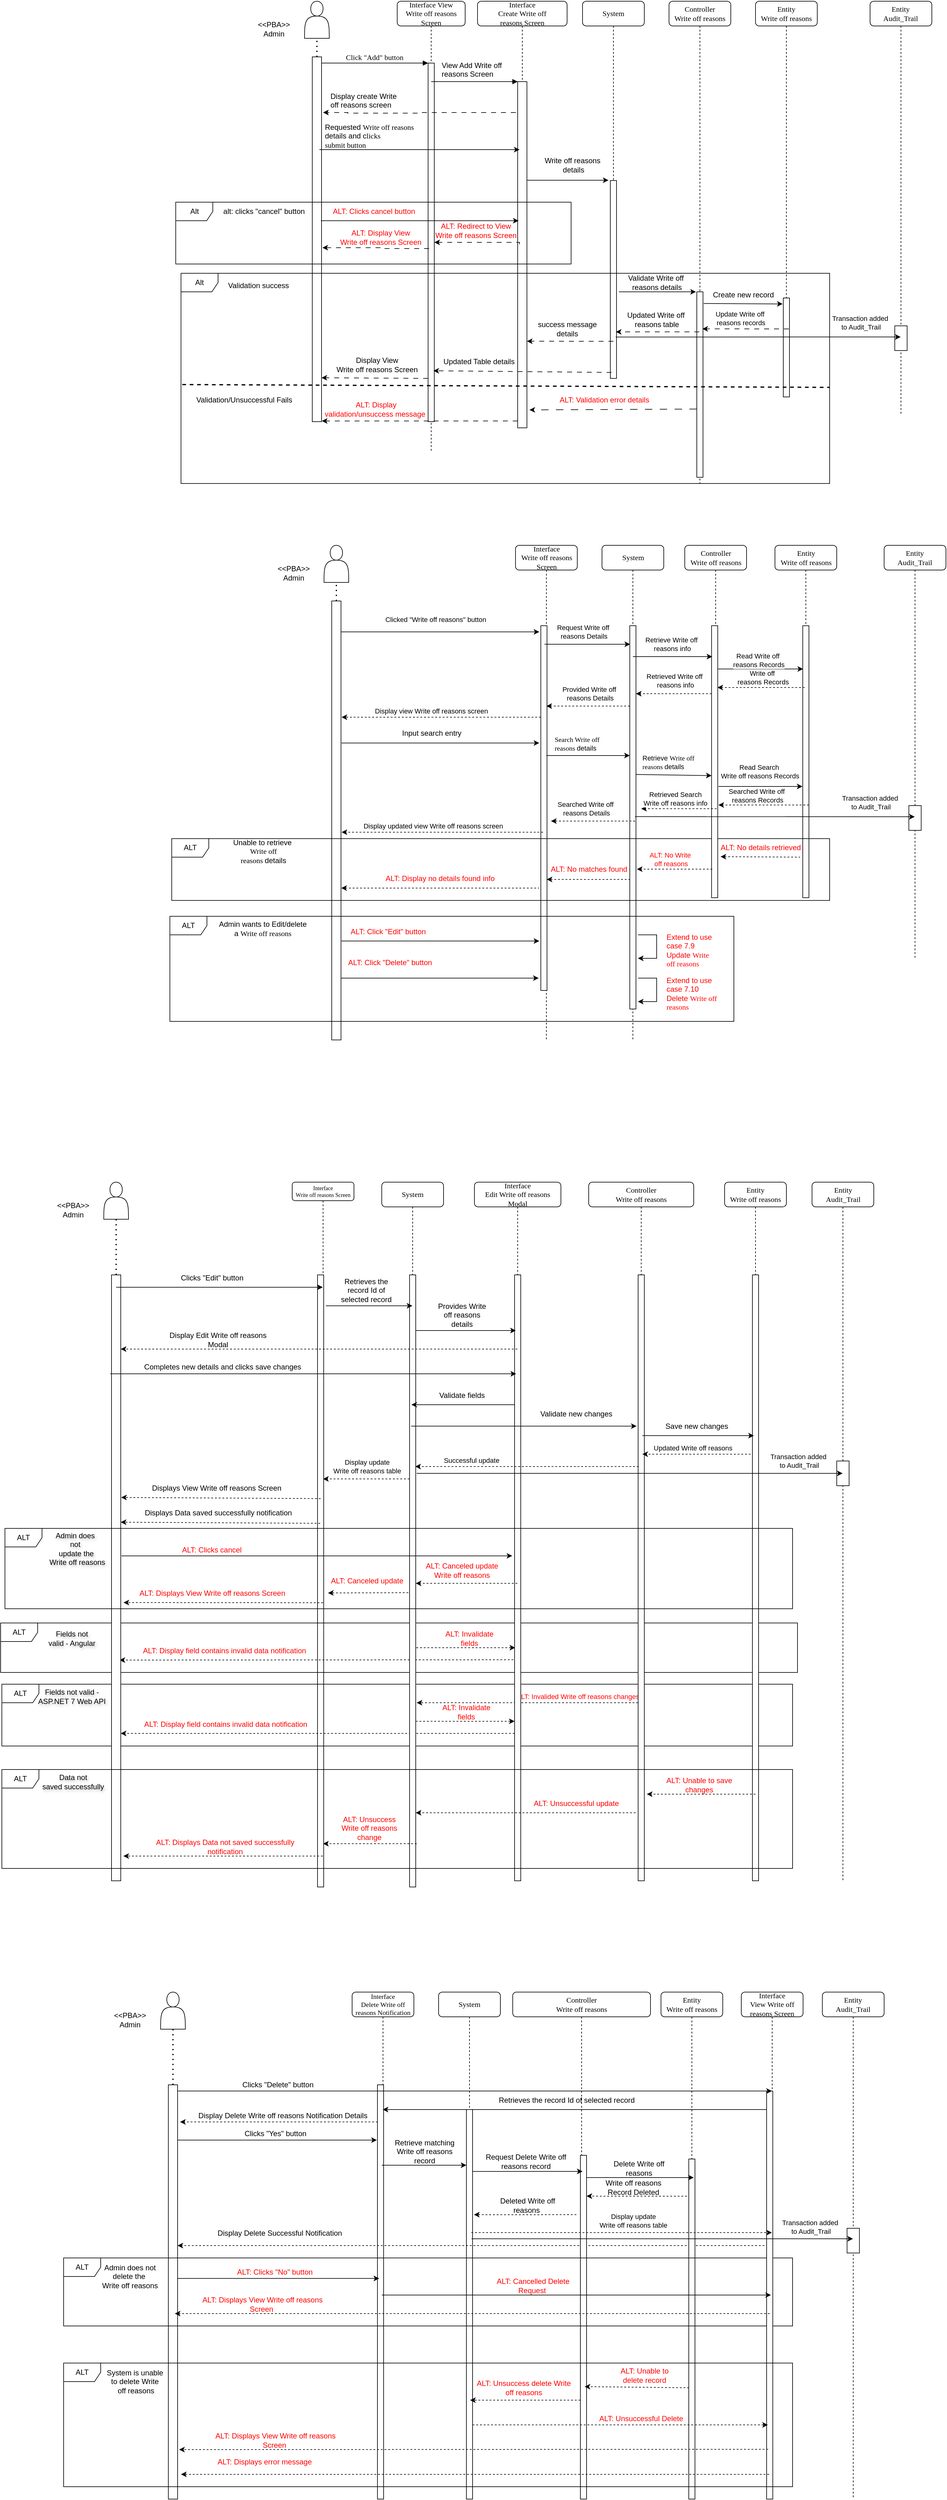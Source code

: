 <mxfile>
    <diagram id="uxK4-Yki4DrVbVwzbOzG" name="Page-1">
        <mxGraphModel dx="2166" dy="661" grid="1" gridSize="10" guides="1" tooltips="1" connect="1" arrows="1" fold="1" page="1" pageScale="1" pageWidth="1100" pageHeight="850" math="0" shadow="0">
            <root>
                <mxCell id="0"/>
                <mxCell id="1" parent="0"/>
                <mxCell id="2" value="&lt;div&gt;Interface View&lt;/div&gt;Write off reasons Screen" style="shape=umlLifeline;perimeter=lifelinePerimeter;whiteSpace=wrap;html=1;container=1;collapsible=0;recursiveResize=0;outlineConnect=0;rounded=1;shadow=0;comic=0;labelBackgroundColor=none;strokeWidth=1;fontFamily=Verdana;fontSize=12;align=center;" vertex="1" parent="1">
                    <mxGeometry x="280" y="80" width="110" height="730" as="geometry"/>
                </mxCell>
                <mxCell id="3" value="" style="html=1;points=[];perimeter=orthogonalPerimeter;rounded=0;shadow=0;comic=0;labelBackgroundColor=none;strokeWidth=1;fontFamily=Verdana;fontSize=12;align=center;" vertex="1" parent="2">
                    <mxGeometry x="50" y="100" width="10" height="580" as="geometry"/>
                </mxCell>
                <mxCell id="4" style="edgeStyle=orthogonalEdgeStyle;rounded=0;orthogonalLoop=1;jettySize=auto;html=1;dashed=1;dashPattern=8 8;" edge="1" parent="2">
                    <mxGeometry relative="1" as="geometry">
                        <mxPoint x="-120" y="180" as="targetPoint"/>
                        <mxPoint x="192" y="180" as="sourcePoint"/>
                        <Array as="points">
                            <mxPoint x="192" y="180"/>
                            <mxPoint x="38" y="180"/>
                            <mxPoint x="38" y="181"/>
                            <mxPoint x="-80" y="181"/>
                            <mxPoint x="-80" y="180"/>
                        </Array>
                    </mxGeometry>
                </mxCell>
                <mxCell id="5" value="&lt;div&gt;Interface&lt;/div&gt;&lt;div&gt;Create&amp;nbsp;&lt;span style=&quot;background-color: initial;&quot;&gt;Write off reasons&lt;/span&gt;&lt;span style=&quot;background-color: initial;&quot;&gt;&amp;nbsp;Screen&lt;/span&gt;&lt;/div&gt;" style="shape=umlLifeline;perimeter=lifelinePerimeter;whiteSpace=wrap;html=1;container=1;collapsible=0;recursiveResize=0;outlineConnect=0;rounded=1;shadow=0;comic=0;labelBackgroundColor=none;strokeWidth=1;fontFamily=Verdana;fontSize=12;align=center;" vertex="1" parent="1">
                    <mxGeometry x="410" y="80" width="145" height="690" as="geometry"/>
                </mxCell>
                <mxCell id="6" value="" style="html=1;points=[];perimeter=orthogonalPerimeter;rounded=0;shadow=0;comic=0;labelBackgroundColor=none;strokeWidth=1;fontFamily=Verdana;fontSize=12;align=center;" vertex="1" parent="5">
                    <mxGeometry x="65" y="130" width="15" height="560" as="geometry"/>
                </mxCell>
                <mxCell id="7" style="edgeStyle=orthogonalEdgeStyle;rounded=0;orthogonalLoop=1;jettySize=auto;html=1;" edge="1" parent="5">
                    <mxGeometry relative="1" as="geometry">
                        <mxPoint x="86" y="289.52" as="sourcePoint"/>
                        <mxPoint x="212" y="289.52" as="targetPoint"/>
                        <Array as="points">
                            <mxPoint x="80" y="289.52"/>
                            <mxPoint x="212" y="289.52"/>
                        </Array>
                    </mxGeometry>
                </mxCell>
                <mxCell id="8" value="View Add Write off reasons&lt;span style=&quot;font-family: Verdana; text-align: center;&quot;&gt;&amp;nbsp;&lt;/span&gt;Screen" style="text;whiteSpace=wrap;html=1;" vertex="1" parent="5">
                    <mxGeometry x="-60" y="90" width="120" height="40" as="geometry"/>
                </mxCell>
                <mxCell id="9" value="System" style="shape=umlLifeline;perimeter=lifelinePerimeter;whiteSpace=wrap;html=1;container=1;collapsible=0;recursiveResize=0;outlineConnect=0;rounded=1;shadow=0;comic=0;labelBackgroundColor=none;strokeWidth=1;fontFamily=Verdana;fontSize=12;align=center;" vertex="1" parent="1">
                    <mxGeometry x="580" y="80" width="100" height="590" as="geometry"/>
                </mxCell>
                <mxCell id="10" value="&lt;div&gt;Controller&lt;/div&gt;&lt;div&gt;Write off reasons&lt;br&gt;&lt;/div&gt;" style="shape=umlLifeline;perimeter=lifelinePerimeter;whiteSpace=wrap;html=1;container=1;collapsible=0;recursiveResize=0;outlineConnect=0;rounded=1;shadow=0;comic=0;labelBackgroundColor=none;strokeWidth=1;fontFamily=Verdana;fontSize=12;align=center;" vertex="1" parent="1">
                    <mxGeometry x="720" y="80" width="100" height="780" as="geometry"/>
                </mxCell>
                <mxCell id="11" value="" style="html=1;points=[];perimeter=orthogonalPerimeter;rounded=0;shadow=0;comic=0;labelBackgroundColor=none;strokeWidth=1;fontFamily=Verdana;fontSize=12;align=center;" vertex="1" parent="10">
                    <mxGeometry x="45" y="470" width="10" height="300" as="geometry"/>
                </mxCell>
                <mxCell id="12" value="Entity&lt;br&gt;Write off reasons" style="shape=umlLifeline;perimeter=lifelinePerimeter;whiteSpace=wrap;html=1;container=1;collapsible=0;recursiveResize=0;outlineConnect=0;rounded=1;shadow=0;comic=0;labelBackgroundColor=none;strokeWidth=1;fontFamily=Verdana;fontSize=12;align=center;" vertex="1" parent="1">
                    <mxGeometry x="860" y="80" width="100" height="580" as="geometry"/>
                </mxCell>
                <mxCell id="13" value="" style="html=1;points=[];perimeter=orthogonalPerimeter;rounded=0;shadow=0;comic=0;labelBackgroundColor=none;strokeWidth=1;fontFamily=Verdana;fontSize=12;align=center;" vertex="1" parent="1">
                    <mxGeometry x="625" y="370" width="10" height="320" as="geometry"/>
                </mxCell>
                <mxCell id="14" value="" style="html=1;points=[];perimeter=orthogonalPerimeter;rounded=0;shadow=0;comic=0;labelBackgroundColor=none;strokeWidth=1;fontFamily=Verdana;fontSize=12;align=center;" vertex="1" parent="1">
                    <mxGeometry x="905" y="560" width="10" height="160" as="geometry"/>
                </mxCell>
                <mxCell id="15" value="Click &quot;Add&quot; button" style="html=1;verticalAlign=bottom;endArrow=block;entryX=0;entryY=0;labelBackgroundColor=none;fontFamily=Verdana;fontSize=12;edgeStyle=elbowEdgeStyle;elbow=vertical;" edge="1" parent="1" target="3">
                    <mxGeometry relative="1" as="geometry">
                        <mxPoint x="155" y="180" as="sourcePoint"/>
                    </mxGeometry>
                </mxCell>
                <mxCell id="16" value="" style="html=1;verticalAlign=bottom;endArrow=block;entryX=0;entryY=0;labelBackgroundColor=none;fontFamily=Verdana;fontSize=12;edgeStyle=elbowEdgeStyle;elbow=vertical;" edge="1" parent="1" source="2" target="6">
                    <mxGeometry relative="1" as="geometry">
                        <mxPoint x="370" y="210" as="sourcePoint"/>
                        <Array as="points">
                            <mxPoint x="410" y="210"/>
                        </Array>
                    </mxGeometry>
                </mxCell>
                <mxCell id="17" style="rounded=0;orthogonalLoop=1;jettySize=auto;html=1;exitX=0.5;exitY=1;exitDx=0;exitDy=0;dashed=1;shape=link;strokeWidth=1;strokeColor=none;" edge="1" parent="1" source="18">
                    <mxGeometry relative="1" as="geometry">
                        <mxPoint x="130" y="660" as="targetPoint"/>
                    </mxGeometry>
                </mxCell>
                <mxCell id="18" value="" style="shape=actor;whiteSpace=wrap;html=1;" vertex="1" parent="1">
                    <mxGeometry x="130" y="80" width="40" height="60" as="geometry"/>
                </mxCell>
                <mxCell id="19" value="&lt;div&gt;&amp;lt;&amp;lt;PBA&amp;gt;&amp;gt;&lt;/div&gt;&lt;div&gt;Admin&lt;/div&gt;" style="text;html=1;align=center;verticalAlign=middle;resizable=0;points=[];autosize=1;strokeColor=none;fillColor=none;" vertex="1" parent="1">
                    <mxGeometry x="45" y="105" width="70" height="40" as="geometry"/>
                </mxCell>
                <mxCell id="20" value="" style="endArrow=none;dashed=1;html=1;dashPattern=1 3;strokeWidth=2;rounded=0;entryX=0.5;entryY=1;entryDx=0;entryDy=0;" edge="1" parent="1" source="22" target="18">
                    <mxGeometry width="50" height="50" relative="1" as="geometry">
                        <mxPoint x="150" y="660" as="sourcePoint"/>
                        <mxPoint x="570" y="270" as="targetPoint"/>
                    </mxGeometry>
                </mxCell>
                <mxCell id="21" value="" style="endArrow=none;dashed=1;html=1;dashPattern=1 3;strokeWidth=2;rounded=0;entryX=0.5;entryY=1;entryDx=0;entryDy=0;" edge="1" parent="1" target="22">
                    <mxGeometry width="50" height="50" relative="1" as="geometry">
                        <mxPoint x="150" y="660" as="sourcePoint"/>
                        <mxPoint x="150" y="140" as="targetPoint"/>
                    </mxGeometry>
                </mxCell>
                <mxCell id="22" value="" style="html=1;points=[];perimeter=orthogonalPerimeter;rounded=0;shadow=0;comic=0;labelBackgroundColor=none;strokeWidth=1;fontFamily=Verdana;fontSize=12;align=center;" vertex="1" parent="1">
                    <mxGeometry x="142.5" y="170" width="15" height="590" as="geometry"/>
                </mxCell>
                <mxCell id="23" style="edgeStyle=orthogonalEdgeStyle;rounded=0;orthogonalLoop=1;jettySize=auto;html=1;" edge="1" parent="1">
                    <mxGeometry relative="1" as="geometry">
                        <mxPoint x="763.5" y="550.026" as="targetPoint"/>
                        <Array as="points">
                            <mxPoint x="704" y="550"/>
                            <mxPoint x="704" y="550"/>
                        </Array>
                        <mxPoint x="639" y="550" as="sourcePoint"/>
                    </mxGeometry>
                </mxCell>
                <mxCell id="24" value="Validate Write off&amp;nbsp;&lt;div&gt;reasons&lt;span style=&quot;font-family: Verdana;&quot;&gt;&amp;nbsp;&lt;/span&gt;details&lt;/div&gt;" style="text;html=1;align=center;verticalAlign=middle;resizable=0;points=[];autosize=1;strokeColor=none;fillColor=none;" vertex="1" parent="1">
                    <mxGeometry x="640" y="515" width="120" height="40" as="geometry"/>
                </mxCell>
                <mxCell id="25" value="Alt" style="shape=umlFrame;whiteSpace=wrap;html=1;pointerEvents=0;" vertex="1" parent="1">
                    <mxGeometry x="-70" y="520" width="1050" height="340" as="geometry"/>
                </mxCell>
                <mxCell id="26" value="Validation success" style="text;html=1;align=center;verticalAlign=middle;resizable=0;points=[];autosize=1;strokeColor=none;fillColor=none;" vertex="1" parent="1">
                    <mxGeometry x="-5" y="525" width="120" height="30" as="geometry"/>
                </mxCell>
                <mxCell id="27" value="Create new record" style="text;html=1;align=center;verticalAlign=middle;resizable=0;points=[];autosize=1;strokeColor=none;fillColor=none;" vertex="1" parent="1">
                    <mxGeometry x="780" y="540" width="120" height="30" as="geometry"/>
                </mxCell>
                <mxCell id="28" style="edgeStyle=orthogonalEdgeStyle;rounded=0;orthogonalLoop=1;jettySize=auto;html=1;dashed=1;dashPattern=8 8;" edge="1" parent="1">
                    <mxGeometry relative="1" as="geometry">
                        <mxPoint x="490" y="629.93" as="targetPoint"/>
                        <Array as="points">
                            <mxPoint x="490" y="629.93"/>
                        </Array>
                        <mxPoint x="630" y="630" as="sourcePoint"/>
                    </mxGeometry>
                </mxCell>
                <mxCell id="29" value="success message &lt;br&gt;details " style="text;html=1;align=center;verticalAlign=middle;resizable=0;points=[];autosize=1;strokeColor=none;fillColor=none;" vertex="1" parent="1">
                    <mxGeometry x="495" y="589.93" width="120" height="40" as="geometry"/>
                </mxCell>
                <mxCell id="30" value="" style="endArrow=classic;html=1;rounded=0;dashed=1;dashPattern=8 8;" edge="1" parent="1">
                    <mxGeometry width="50" height="50" relative="1" as="geometry">
                        <mxPoint x="769" y="614.77" as="sourcePoint"/>
                        <mxPoint x="634" y="614.77" as="targetPoint"/>
                    </mxGeometry>
                </mxCell>
                <mxCell id="31" value="Updated Write off&amp;nbsp;&lt;div&gt;reasons&lt;span style=&quot;font-family: Verdana;&quot;&gt;&amp;nbsp;&lt;/span&gt;table&lt;/div&gt;" style="text;html=1;align=center;verticalAlign=middle;resizable=0;points=[];autosize=1;strokeColor=none;fillColor=none;" vertex="1" parent="1">
                    <mxGeometry x="640" y="575" width="120" height="40" as="geometry"/>
                </mxCell>
                <mxCell id="32" value="" style="endArrow=none;dashed=1;html=1;rounded=0;exitX=0.002;exitY=0.515;exitDx=0;exitDy=0;exitPerimeter=0;strokeWidth=2;" edge="1" parent="1">
                    <mxGeometry width="50" height="50" relative="1" as="geometry">
                        <mxPoint x="-67.9" y="700.0" as="sourcePoint"/>
                        <mxPoint x="980" y="704.533" as="targetPoint"/>
                    </mxGeometry>
                </mxCell>
                <mxCell id="33" value="Validation/Unsuccessful Fails" style="text;html=1;align=center;verticalAlign=middle;resizable=0;points=[];autosize=1;strokeColor=none;fillColor=none;" vertex="1" parent="1">
                    <mxGeometry x="-58.5" y="710" width="180" height="30" as="geometry"/>
                </mxCell>
                <mxCell id="34" value="" style="endArrow=classic;html=1;rounded=0;exitX=0;exitY=0.632;exitDx=0;exitDy=0;exitPerimeter=0;dashed=1;dashPattern=12 12;entryX=0.436;entryY=1.032;entryDx=0;entryDy=0;entryPerimeter=0;" edge="1" parent="1" source="11">
                    <mxGeometry width="50" height="50" relative="1" as="geometry">
                        <mxPoint x="520" y="550" as="sourcePoint"/>
                        <mxPoint x="494.12" y="740.96" as="targetPoint"/>
                    </mxGeometry>
                </mxCell>
                <mxCell id="35" value="" style="endArrow=classic;html=1;rounded=0;entryX=1.033;entryY=0.998;entryDx=0;entryDy=0;entryPerimeter=0;dashed=1;dashPattern=8 8;" edge="1" parent="1" source="6" target="22">
                    <mxGeometry width="50" height="50" relative="1" as="geometry">
                        <mxPoint x="775" y="756" as="sourcePoint"/>
                        <mxPoint x="345" y="756" as="targetPoint"/>
                    </mxGeometry>
                </mxCell>
                <mxCell id="36" value="&lt;font color=&quot;#ff0000&quot;&gt;ALT: Display&amp;nbsp;&lt;/font&gt;&lt;div&gt;&lt;font color=&quot;#ff0000&quot;&gt;validation/unsuccess message&amp;nbsp;&amp;nbsp;&lt;/font&gt;&lt;/div&gt;" style="text;html=1;align=center;verticalAlign=middle;resizable=0;points=[];autosize=1;strokeColor=none;fillColor=none;" vertex="1" parent="1">
                    <mxGeometry x="151.5" y="720" width="190" height="40" as="geometry"/>
                </mxCell>
                <mxCell id="37" value="" style="endArrow=classic;html=1;rounded=0;exitX=0.195;exitY=0.97;exitDx=0;exitDy=0;exitPerimeter=0;entryX=0.862;entryY=0.858;entryDx=0;entryDy=0;entryPerimeter=0;dashed=1;dashPattern=8 8;" edge="1" parent="1" source="13" target="3">
                    <mxGeometry width="50" height="50" relative="1" as="geometry">
                        <mxPoint x="560" y="450" as="sourcePoint"/>
                        <mxPoint x="610" y="400" as="targetPoint"/>
                    </mxGeometry>
                </mxCell>
                <mxCell id="38" value="Updated Table details" style="text;html=1;align=center;verticalAlign=middle;resizable=0;points=[];autosize=1;strokeColor=none;fillColor=none;" vertex="1" parent="1">
                    <mxGeometry x="342" y="648" width="140" height="30" as="geometry"/>
                </mxCell>
                <mxCell id="39" value="Alt" style="shape=umlFrame;whiteSpace=wrap;html=1;pointerEvents=0;" vertex="1" parent="1">
                    <mxGeometry x="-78.5" y="405" width="640" height="100" as="geometry"/>
                </mxCell>
                <mxCell id="40" value="alt: clicks &quot;cancel&quot; button" style="text;html=1;align=center;verticalAlign=middle;resizable=0;points=[];autosize=1;strokeColor=none;fillColor=none;" vertex="1" parent="1">
                    <mxGeometry x="-16" y="405" width="160" height="30" as="geometry"/>
                </mxCell>
                <mxCell id="41" style="edgeStyle=orthogonalEdgeStyle;rounded=0;orthogonalLoop=1;jettySize=auto;html=1;" edge="1" parent="1">
                    <mxGeometry relative="1" as="geometry">
                        <mxPoint x="476.5" y="435" as="targetPoint"/>
                        <Array as="points">
                            <mxPoint x="476.5" y="435"/>
                        </Array>
                        <mxPoint x="156.5" y="435" as="sourcePoint"/>
                    </mxGeometry>
                </mxCell>
                <mxCell id="42" value="&lt;font color=&quot;#ff0000&quot;&gt;ALT: Clicks cancel button&lt;/font&gt;" style="text;html=1;align=center;verticalAlign=middle;resizable=0;points=[];autosize=1;strokeColor=none;fillColor=none;" vertex="1" parent="1">
                    <mxGeometry x="161.5" y="405" width="160" height="30" as="geometry"/>
                </mxCell>
                <mxCell id="43" style="edgeStyle=orthogonalEdgeStyle;rounded=0;orthogonalLoop=1;jettySize=auto;html=1;dashed=1;dashPattern=8 8;entryX=0.996;entryY=0.557;entryDx=0;entryDy=0;entryPerimeter=0;" edge="1" parent="1">
                    <mxGeometry relative="1" as="geometry">
                        <mxPoint x="331.5" y="480" as="sourcePoint"/>
                        <mxPoint x="158.94" y="478.63" as="targetPoint"/>
                        <Array as="points">
                            <mxPoint x="255.5" y="480"/>
                            <mxPoint x="172.5" y="479"/>
                        </Array>
                    </mxGeometry>
                </mxCell>
                <mxCell id="44" value="Write off reasons&amp;nbsp;&lt;div&gt;details&lt;/div&gt;" style="text;html=1;align=center;verticalAlign=middle;resizable=0;points=[];autosize=1;strokeColor=none;fillColor=none;" vertex="1" parent="1">
                    <mxGeometry x="505" y="325" width="120" height="40" as="geometry"/>
                </mxCell>
                <mxCell id="45" value="&lt;div&gt;Interface&lt;/div&gt;&lt;div&gt;Write off reasons Screen&lt;br&gt;&lt;/div&gt;" style="shape=umlLifeline;perimeter=lifelinePerimeter;whiteSpace=wrap;html=1;container=1;collapsible=0;recursiveResize=0;outlineConnect=0;rounded=1;shadow=0;comic=0;labelBackgroundColor=none;strokeWidth=1;fontFamily=Verdana;fontSize=12;align=center;" vertex="1" parent="1">
                    <mxGeometry x="471.5" y="960" width="100" height="800" as="geometry"/>
                </mxCell>
                <mxCell id="46" value="" style="html=1;points=[];perimeter=orthogonalPerimeter;rounded=0;shadow=0;comic=0;labelBackgroundColor=none;strokeWidth=1;fontFamily=Verdana;fontSize=12;align=center;" vertex="1" parent="45">
                    <mxGeometry x="41" y="130" width="10" height="590" as="geometry"/>
                </mxCell>
                <mxCell id="47" value="System" style="shape=umlLifeline;perimeter=lifelinePerimeter;whiteSpace=wrap;html=1;container=1;collapsible=0;recursiveResize=0;outlineConnect=0;rounded=1;shadow=0;comic=0;labelBackgroundColor=none;strokeWidth=1;fontFamily=Verdana;fontSize=12;align=center;" vertex="1" parent="1">
                    <mxGeometry x="611.5" y="960" width="100" height="800" as="geometry"/>
                </mxCell>
                <mxCell id="48" value="" style="html=1;points=[];perimeter=orthogonalPerimeter;rounded=0;shadow=0;comic=0;labelBackgroundColor=none;strokeWidth=1;fontFamily=Verdana;fontSize=12;align=center;" vertex="1" parent="47">
                    <mxGeometry x="45" y="130" width="10" height="620" as="geometry"/>
                </mxCell>
                <mxCell id="49" value="&lt;div&gt;Controller&lt;/div&gt;&lt;div&gt;Write off reasons&lt;br&gt;&lt;/div&gt;" style="shape=umlLifeline;perimeter=lifelinePerimeter;whiteSpace=wrap;html=1;container=1;collapsible=0;recursiveResize=0;outlineConnect=0;rounded=1;shadow=0;comic=0;labelBackgroundColor=none;strokeWidth=1;fontFamily=Verdana;fontSize=12;align=center;" vertex="1" parent="1">
                    <mxGeometry x="745.5" y="960" width="100" height="400" as="geometry"/>
                </mxCell>
                <mxCell id="50" value="Entity&lt;br&gt;Write off reasons" style="shape=umlLifeline;perimeter=lifelinePerimeter;whiteSpace=wrap;html=1;container=1;collapsible=0;recursiveResize=0;outlineConnect=0;rounded=1;shadow=0;comic=0;labelBackgroundColor=none;strokeWidth=1;fontFamily=Verdana;fontSize=12;align=center;" vertex="1" parent="1">
                    <mxGeometry x="891.5" y="960" width="100" height="570" as="geometry"/>
                </mxCell>
                <mxCell id="51" value="" style="html=1;points=[];perimeter=orthogonalPerimeter;rounded=0;shadow=0;comic=0;labelBackgroundColor=none;strokeWidth=1;fontFamily=Verdana;fontSize=12;align=center;" vertex="1" parent="50">
                    <mxGeometry x="45" y="130" width="10" height="440" as="geometry"/>
                </mxCell>
                <mxCell id="52" style="rounded=0;orthogonalLoop=1;jettySize=auto;html=1;exitX=0.5;exitY=1;exitDx=0;exitDy=0;dashed=1;shape=link;strokeWidth=1;strokeColor=none;" edge="1" parent="1" source="53">
                    <mxGeometry relative="1" as="geometry">
                        <mxPoint x="161.5" y="1540" as="targetPoint"/>
                    </mxGeometry>
                </mxCell>
                <mxCell id="53" value="" style="shape=actor;whiteSpace=wrap;html=1;" vertex="1" parent="1">
                    <mxGeometry x="161.5" y="960" width="40" height="60" as="geometry"/>
                </mxCell>
                <mxCell id="54" value="&lt;div&gt;&amp;lt;&amp;lt;PBA&amp;gt;&amp;gt;&lt;/div&gt;&lt;div&gt;Admin&lt;/div&gt;" style="text;html=1;align=center;verticalAlign=middle;resizable=0;points=[];autosize=1;strokeColor=none;fillColor=none;" vertex="1" parent="1">
                    <mxGeometry x="76.5" y="985" width="70" height="40" as="geometry"/>
                </mxCell>
                <mxCell id="55" value="" style="endArrow=none;dashed=1;html=1;dashPattern=1 3;strokeWidth=2;rounded=0;entryX=0.5;entryY=1;entryDx=0;entryDy=0;" edge="1" parent="1" source="58" target="53">
                    <mxGeometry width="50" height="50" relative="1" as="geometry">
                        <mxPoint x="181.5" y="1540" as="sourcePoint"/>
                        <mxPoint x="601.5" y="1150" as="targetPoint"/>
                    </mxGeometry>
                </mxCell>
                <mxCell id="56" style="edgeStyle=orthogonalEdgeStyle;rounded=0;orthogonalLoop=1;jettySize=auto;html=1;" edge="1" parent="1" source="58">
                    <mxGeometry relative="1" as="geometry">
                        <Array as="points">
                            <mxPoint x="240" y="1100"/>
                            <mxPoint x="240" y="1100"/>
                        </Array>
                        <mxPoint x="510" y="1100" as="targetPoint"/>
                    </mxGeometry>
                </mxCell>
                <mxCell id="57" value="Clicked &quot;Write off reasons&quot; button" style="edgeLabel;html=1;align=center;verticalAlign=middle;resizable=0;points=[];" vertex="1" connectable="0" parent="56">
                    <mxGeometry x="-0.232" relative="1" as="geometry">
                        <mxPoint x="29" y="-20" as="offset"/>
                    </mxGeometry>
                </mxCell>
                <mxCell id="58" value="" style="html=1;points=[];perimeter=orthogonalPerimeter;rounded=0;shadow=0;comic=0;labelBackgroundColor=none;strokeWidth=1;fontFamily=Verdana;fontSize=12;align=center;" vertex="1" parent="1">
                    <mxGeometry x="174" y="1050" width="15" height="710" as="geometry"/>
                </mxCell>
                <mxCell id="59" value="ALT" style="shape=umlFrame;whiteSpace=wrap;html=1;pointerEvents=0;" vertex="1" parent="1">
                    <mxGeometry x="-85" y="1434.35" width="1065" height="100" as="geometry"/>
                </mxCell>
                <mxCell id="60" value="Unable to retrieve&amp;nbsp;&lt;div&gt;&lt;span style=&quot;font-family: Verdana; text-wrap: wrap;&quot;&gt;Write off reasons&amp;nbsp;&lt;/span&gt;details&lt;/div&gt;" style="text;html=1;align=center;verticalAlign=middle;resizable=0;points=[];autosize=1;strokeColor=none;fillColor=none;" vertex="1" parent="1">
                    <mxGeometry x="-7.5" y="1435.35" width="140" height="40" as="geometry"/>
                </mxCell>
                <mxCell id="61" value="&lt;font color=&quot;#ff0000&quot;&gt;ALT: No details retrieved&lt;/font&gt;" style="text;html=1;align=center;verticalAlign=middle;resizable=0;points=[];autosize=1;strokeColor=none;fillColor=none;" vertex="1" parent="1">
                    <mxGeometry x="793" y="1434.35" width="150" height="30" as="geometry"/>
                </mxCell>
                <mxCell id="62" value="" style="endArrow=classic;html=1;rounded=0;exitX=1.4;exitY=0.187;exitDx=0;exitDy=0;exitPerimeter=0;entryX=0.01;entryY=0.551;entryDx=0;entryDy=0;entryPerimeter=0;" edge="1" parent="1" target="86">
                    <mxGeometry width="50" height="50" relative="1" as="geometry">
                        <mxPoint x="666.5" y="1330.657" as="sourcePoint"/>
                        <mxPoint x="937.0" y="1330.657" as="targetPoint"/>
                    </mxGeometry>
                </mxCell>
                <mxCell id="63" value="&lt;font style=&quot;font-size: 11px;&quot;&gt;Retrieve&amp;nbsp;&lt;span style=&quot;font-family: Verdana; text-align: center;&quot;&gt;Write off reasons&amp;nbsp;&lt;/span&gt;details&lt;/font&gt;" style="text;whiteSpace=wrap;html=1;" vertex="1" parent="1">
                    <mxGeometry x="674.87" y="1290" width="130" height="40" as="geometry"/>
                </mxCell>
                <mxCell id="64" value="" style="endArrow=none;html=1;rounded=0;startArrow=classic;startFill=1;endFill=0;dashed=1;exitX=1.456;exitY=0.849;exitDx=0;exitDy=0;exitPerimeter=0;" edge="1" parent="1" source="86">
                    <mxGeometry width="50" height="50" relative="1" as="geometry">
                        <mxPoint x="790" y="1464" as="sourcePoint"/>
                        <mxPoint x="932" y="1464.35" as="targetPoint"/>
                    </mxGeometry>
                </mxCell>
                <mxCell id="65" value="" style="endArrow=none;html=1;rounded=0;endFill=0;startArrow=classic;startFill=1;dashed=1;" edge="1" parent="1">
                    <mxGeometry width="50" height="50" relative="1" as="geometry">
                        <mxPoint x="522" y="1500.35" as="sourcePoint"/>
                        <mxPoint x="657" y="1500.35" as="targetPoint"/>
                    </mxGeometry>
                </mxCell>
                <mxCell id="66" value="&lt;font color=&quot;#ff0000&quot;&gt;ALT: No matches found&lt;/font&gt;" style="text;html=1;align=center;verticalAlign=middle;resizable=0;points=[];autosize=1;strokeColor=none;fillColor=none;" vertex="1" parent="1">
                    <mxGeometry x="515" y="1469.35" width="150" height="30" as="geometry"/>
                </mxCell>
                <mxCell id="67" style="edgeStyle=orthogonalEdgeStyle;rounded=0;orthogonalLoop=1;jettySize=auto;html=1;endArrow=none;endFill=0;startArrow=classic;startFill=1;dashed=1;" edge="1" parent="1">
                    <mxGeometry relative="1" as="geometry">
                        <mxPoint x="509.5" y="1514.35" as="targetPoint"/>
                        <Array as="points">
                            <mxPoint x="509.5" y="1514.35"/>
                        </Array>
                        <mxPoint x="189.5" y="1514.35" as="sourcePoint"/>
                    </mxGeometry>
                </mxCell>
                <mxCell id="68" value="&lt;font color=&quot;#ff0000&quot;&gt;ALT: Display no details found info&lt;/font&gt;" style="text;html=1;align=center;verticalAlign=middle;resizable=0;points=[];autosize=1;strokeColor=none;fillColor=none;" vertex="1" parent="1">
                    <mxGeometry x="248.5" y="1484.35" width="200" height="30" as="geometry"/>
                </mxCell>
                <mxCell id="69" value="ALT" style="shape=umlFrame;whiteSpace=wrap;html=1;pointerEvents=0;" vertex="1" parent="1">
                    <mxGeometry x="-88" y="1560" width="913" height="170" as="geometry"/>
                </mxCell>
                <mxCell id="70" value="Input search entry" style="text;whiteSpace=wrap;html=1;" vertex="1" parent="1">
                    <mxGeometry x="286" y="1250" width="200" height="40" as="geometry"/>
                </mxCell>
                <mxCell id="71" style="edgeStyle=orthogonalEdgeStyle;rounded=0;orthogonalLoop=1;jettySize=auto;html=1;" edge="1" parent="1">
                    <mxGeometry relative="1" as="geometry">
                        <mxPoint x="510" y="1279.7" as="targetPoint"/>
                        <Array as="points">
                            <mxPoint x="510" y="1279.7"/>
                        </Array>
                        <mxPoint x="190" y="1279.7" as="sourcePoint"/>
                    </mxGeometry>
                </mxCell>
                <mxCell id="72" value="" style="endArrow=classic;html=1;rounded=0;" edge="1" parent="1">
                    <mxGeometry width="50" height="50" relative="1" as="geometry">
                        <mxPoint x="670" y="1590" as="sourcePoint"/>
                        <mxPoint x="669.63" y="1628" as="targetPoint"/>
                        <Array as="points">
                            <mxPoint x="700" y="1590"/>
                            <mxPoint x="700" y="1628"/>
                        </Array>
                    </mxGeometry>
                </mxCell>
                <mxCell id="73" value="&lt;font color=&quot;#ff0000&quot;&gt;Extend to use case 7.9 Update&amp;nbsp;&lt;span style=&quot;font-family: Verdana; text-align: center;&quot;&gt;Write off reasons&lt;/span&gt;&lt;/font&gt;" style="text;whiteSpace=wrap;html=1;" vertex="1" parent="1">
                    <mxGeometry x="713.87" y="1580" width="85" height="40" as="geometry"/>
                </mxCell>
                <mxCell id="74" value="" style="endArrow=classic;html=1;rounded=0;" edge="1" parent="1">
                    <mxGeometry width="50" height="50" relative="1" as="geometry">
                        <mxPoint x="670" y="1660" as="sourcePoint"/>
                        <mxPoint x="669.63" y="1698" as="targetPoint"/>
                        <Array as="points">
                            <mxPoint x="700" y="1660"/>
                            <mxPoint x="700" y="1698"/>
                        </Array>
                    </mxGeometry>
                </mxCell>
                <mxCell id="75" value="&lt;font color=&quot;#ff0000&quot;&gt;Extend to use case 7.10 Delete&amp;nbsp;&lt;span style=&quot;font-family: Verdana; text-align: center;&quot;&gt;Write off reasons&lt;/span&gt;&lt;/font&gt;" style="text;whiteSpace=wrap;html=1;" vertex="1" parent="1">
                    <mxGeometry x="713.87" y="1650" width="85" height="40" as="geometry"/>
                </mxCell>
                <mxCell id="76" style="edgeStyle=orthogonalEdgeStyle;rounded=0;orthogonalLoop=1;jettySize=auto;html=1;" edge="1" parent="1">
                    <mxGeometry relative="1" as="geometry">
                        <mxPoint x="510" y="1600" as="targetPoint"/>
                        <Array as="points">
                            <mxPoint x="510" y="1600"/>
                        </Array>
                        <mxPoint x="190" y="1600" as="sourcePoint"/>
                    </mxGeometry>
                </mxCell>
                <mxCell id="77" value="&lt;font color=&quot;#ff0000&quot;&gt;ALT: Click &quot;Edit&quot; button&lt;/font&gt;" style="text;html=1;align=center;verticalAlign=middle;resizable=0;points=[];autosize=1;strokeColor=none;fillColor=none;fontColor=#000000;" vertex="1" parent="1">
                    <mxGeometry x="190" y="1570" width="150" height="30" as="geometry"/>
                </mxCell>
                <mxCell id="78" style="edgeStyle=orthogonalEdgeStyle;rounded=0;orthogonalLoop=1;jettySize=auto;html=1;" edge="1" parent="1">
                    <mxGeometry relative="1" as="geometry">
                        <mxPoint x="509" y="1660" as="targetPoint"/>
                        <Array as="points">
                            <mxPoint x="509" y="1660"/>
                        </Array>
                        <mxPoint x="189" y="1660" as="sourcePoint"/>
                    </mxGeometry>
                </mxCell>
                <mxCell id="79" value="&lt;font color=&quot;#ff0000&quot;&gt;ALT: Click &quot;Delete&quot; button&lt;/font&gt;" style="text;html=1;align=center;verticalAlign=middle;resizable=0;points=[];autosize=1;strokeColor=none;fillColor=none;" vertex="1" parent="1">
                    <mxGeometry x="188" y="1620" width="160" height="30" as="geometry"/>
                </mxCell>
                <mxCell id="80" value="Admin wants to Edit/delete &lt;br&gt;a&amp;nbsp;&lt;span style=&quot;font-family: Verdana; text-wrap: wrap;&quot;&gt;Write off reasons&lt;/span&gt;" style="text;html=1;align=center;verticalAlign=middle;resizable=0;points=[];autosize=1;strokeColor=none;fillColor=none;" vertex="1" parent="1">
                    <mxGeometry x="-23.5" y="1560" width="170" height="40" as="geometry"/>
                </mxCell>
                <mxCell id="81" style="edgeStyle=orthogonalEdgeStyle;rounded=0;orthogonalLoop=1;jettySize=auto;html=1;" edge="1" parent="1">
                    <mxGeometry relative="1" as="geometry">
                        <Array as="points">
                            <mxPoint x="886" y="1160"/>
                            <mxPoint x="886" y="1160"/>
                        </Array>
                        <mxPoint x="794.87" y="1160" as="sourcePoint"/>
                        <mxPoint x="937.0" y="1160" as="targetPoint"/>
                    </mxGeometry>
                </mxCell>
                <mxCell id="82" value="Read Write off&amp;nbsp;&lt;div&gt;reasons&amp;nbsp;Records&lt;/div&gt;" style="edgeLabel;html=1;align=center;verticalAlign=middle;resizable=0;points=[];" vertex="1" connectable="0" parent="81">
                    <mxGeometry x="0.035" relative="1" as="geometry">
                        <mxPoint x="-4" y="-14" as="offset"/>
                    </mxGeometry>
                </mxCell>
                <mxCell id="83" style="edgeStyle=orthogonalEdgeStyle;rounded=0;orthogonalLoop=1;jettySize=auto;html=1;dashed=1;" edge="1" parent="1" source="86" target="48">
                    <mxGeometry relative="1" as="geometry">
                        <Array as="points">
                            <mxPoint x="760" y="1200"/>
                            <mxPoint x="760" y="1200"/>
                        </Array>
                    </mxGeometry>
                </mxCell>
                <mxCell id="84" value="Retrieved Write off&amp;nbsp;&lt;div&gt;reasons&amp;nbsp;info&lt;/div&gt;" style="edgeLabel;html=1;align=center;verticalAlign=middle;resizable=0;points=[];" vertex="1" connectable="0" parent="83">
                    <mxGeometry x="-0.035" relative="1" as="geometry">
                        <mxPoint y="-21" as="offset"/>
                    </mxGeometry>
                </mxCell>
                <mxCell id="85" style="edgeStyle=orthogonalEdgeStyle;rounded=0;orthogonalLoop=1;jettySize=auto;html=1;" edge="1" parent="1">
                    <mxGeometry relative="1" as="geometry">
                        <Array as="points">
                            <mxPoint x="876" y="1350"/>
                            <mxPoint x="876" y="1350"/>
                        </Array>
                        <mxPoint x="800" y="1350" as="sourcePoint"/>
                        <mxPoint x="936" y="1350" as="targetPoint"/>
                    </mxGeometry>
                </mxCell>
                <mxCell id="86" value="" style="html=1;points=[];perimeter=orthogonalPerimeter;rounded=0;shadow=0;comic=0;labelBackgroundColor=none;strokeWidth=1;fontFamily=Verdana;fontSize=12;align=center;" vertex="1" parent="1">
                    <mxGeometry x="788.87" y="1090" width="10" height="440" as="geometry"/>
                </mxCell>
                <mxCell id="87" value="" style="edgeStyle=orthogonalEdgeStyle;rounded=0;orthogonalLoop=1;jettySize=auto;html=1;exitX=0.067;exitY=0.8;exitDx=0;exitDy=0;exitPerimeter=0;dashed=1;dashPattern=8 8;entryX=0.857;entryY=0.519;entryDx=0;entryDy=0;entryPerimeter=0;" edge="1" parent="1">
                    <mxGeometry relative="1" as="geometry">
                        <mxPoint x="478.005" y="473" as="sourcePoint"/>
                        <mxPoint x="340.07" y="469.02" as="targetPoint"/>
                        <Array as="points">
                            <mxPoint x="478.5" y="470"/>
                            <mxPoint x="340.5" y="470"/>
                        </Array>
                    </mxGeometry>
                </mxCell>
                <mxCell id="88" value="" style="edgeStyle=orthogonalEdgeStyle;rounded=0;orthogonalLoop=1;jettySize=auto;html=1;" edge="1" parent="1">
                    <mxGeometry relative="1" as="geometry">
                        <mxPoint x="160" y="320" as="sourcePoint"/>
                        <mxPoint x="478.0" y="320.0" as="targetPoint"/>
                        <Array as="points">
                            <mxPoint x="154" y="320"/>
                        </Array>
                    </mxGeometry>
                </mxCell>
                <mxCell id="89" value="Requested&amp;nbsp;&lt;span style=&quot;font-family: Verdana; text-align: center;&quot;&gt;Write off reasons&amp;nbsp;&lt;/span&gt;&lt;div&gt;details and c&lt;span style=&quot;font-family: Verdana; text-align: center; text-wrap: nowrap;&quot;&gt;licks&amp;nbsp;&lt;/span&gt;&lt;/div&gt;&lt;div&gt;&lt;span style=&quot;font-family: Verdana; text-align: center; text-wrap: nowrap;&quot;&gt;submit&amp;nbsp;button&lt;/span&gt;&lt;/div&gt;" style="text;whiteSpace=wrap;html=1;" vertex="1" parent="1">
                    <mxGeometry x="160.75" y="270" width="338.5" height="30" as="geometry"/>
                </mxCell>
                <mxCell id="90" value="Display create Write off reasons screen" style="text;whiteSpace=wrap;html=1;" vertex="1" parent="1">
                    <mxGeometry x="170" y="220" width="120" height="40" as="geometry"/>
                </mxCell>
                <mxCell id="91" value="&lt;font color=&quot;#ff0000&quot;&gt;ALT: Redirect to View &lt;br&gt;Write off reasons Screen&lt;/font&gt;" style="text;html=1;align=center;verticalAlign=middle;resizable=0;points=[];autosize=1;strokeColor=none;fillColor=none;" vertex="1" parent="1">
                    <mxGeometry x="337" y="431" width="140" height="40" as="geometry"/>
                </mxCell>
                <mxCell id="92" value="&lt;font color=&quot;#ff0000&quot;&gt;ALT: Display View &lt;br&gt;Write off reasons Screen&lt;/font&gt;" style="text;html=1;align=center;verticalAlign=middle;resizable=0;points=[];autosize=1;strokeColor=none;fillColor=none;" vertex="1" parent="1">
                    <mxGeometry x="188" y="442" width="130" height="40" as="geometry"/>
                </mxCell>
                <mxCell id="93" style="edgeStyle=orthogonalEdgeStyle;rounded=0;orthogonalLoop=1;jettySize=auto;html=1;dashed=1;dashPattern=8 8;" edge="1" parent="1">
                    <mxGeometry relative="1" as="geometry">
                        <mxPoint x="774" y="609.9" as="targetPoint"/>
                        <Array as="points">
                            <mxPoint x="774" y="609.9"/>
                        </Array>
                        <mxPoint x="914" y="609.97" as="sourcePoint"/>
                    </mxGeometry>
                </mxCell>
                <mxCell id="94" value="Update Write off&amp;nbsp;&lt;div&gt;reasons records&lt;/div&gt;" style="edgeLabel;html=1;align=center;verticalAlign=middle;resizable=0;points=[];" vertex="1" connectable="0" parent="93">
                    <mxGeometry x="-0.163" y="-2" relative="1" as="geometry">
                        <mxPoint x="-20" y="-15" as="offset"/>
                    </mxGeometry>
                </mxCell>
                <mxCell id="95" value="" style="endArrow=classic;html=1;rounded=0;entryX=0.862;entryY=0.858;entryDx=0;entryDy=0;entryPerimeter=0;dashed=1;dashPattern=8 8;" edge="1" parent="1">
                    <mxGeometry width="50" height="50" relative="1" as="geometry">
                        <mxPoint x="330" y="690" as="sourcePoint"/>
                        <mxPoint x="157.5" y="689" as="targetPoint"/>
                    </mxGeometry>
                </mxCell>
                <mxCell id="96" value="Display View &lt;br&gt;Write off reasons Screen" style="text;html=1;align=center;verticalAlign=middle;resizable=0;points=[];autosize=1;strokeColor=none;fillColor=none;" vertex="1" parent="1">
                    <mxGeometry x="181.5" y="648" width="130" height="40" as="geometry"/>
                </mxCell>
                <mxCell id="97" value="&lt;font color=&quot;#ff0000&quot;&gt;ALT: Validation error details&lt;/font&gt;" style="text;html=1;align=center;verticalAlign=middle;resizable=0;points=[];autosize=1;strokeColor=none;fillColor=none;" vertex="1" parent="1">
                    <mxGeometry x="530" y="710" width="170" height="30" as="geometry"/>
                </mxCell>
                <mxCell id="98" style="edgeStyle=orthogonalEdgeStyle;rounded=0;orthogonalLoop=1;jettySize=auto;html=1;" edge="1" parent="1">
                    <mxGeometry relative="1" as="geometry">
                        <Array as="points">
                            <mxPoint x="536" y="1120"/>
                            <mxPoint x="536" y="1120"/>
                        </Array>
                        <mxPoint x="518.5" y="1120" as="sourcePoint"/>
                        <mxPoint x="657.0" y="1120" as="targetPoint"/>
                    </mxGeometry>
                </mxCell>
                <mxCell id="99" value="Request Write off&amp;nbsp;&lt;div&gt;reasons&amp;nbsp;Details&lt;/div&gt;" style="edgeLabel;html=1;align=center;verticalAlign=middle;resizable=0;points=[];" vertex="1" connectable="0" parent="98">
                    <mxGeometry x="-0.08" y="-1" relative="1" as="geometry">
                        <mxPoint y="-21" as="offset"/>
                    </mxGeometry>
                </mxCell>
                <mxCell id="100" style="edgeStyle=orthogonalEdgeStyle;rounded=0;orthogonalLoop=1;jettySize=auto;html=1;" edge="1" parent="1">
                    <mxGeometry relative="1" as="geometry">
                        <Array as="points">
                            <mxPoint x="675" y="1140"/>
                            <mxPoint x="675" y="1140"/>
                        </Array>
                        <mxPoint x="661.5" y="1140" as="sourcePoint"/>
                        <mxPoint x="790" y="1140" as="targetPoint"/>
                    </mxGeometry>
                </mxCell>
                <mxCell id="101" value="Retrieve Write off&amp;nbsp;&lt;div&gt;reasons&amp;nbsp;info&lt;/div&gt;" style="edgeLabel;html=1;align=center;verticalAlign=middle;resizable=0;points=[];" vertex="1" connectable="0" parent="100">
                    <mxGeometry x="-0.092" relative="1" as="geometry">
                        <mxPoint x="5" y="-20" as="offset"/>
                    </mxGeometry>
                </mxCell>
                <mxCell id="102" style="edgeStyle=orthogonalEdgeStyle;rounded=0;orthogonalLoop=1;jettySize=auto;html=1;dashed=1;" edge="1" parent="1">
                    <mxGeometry relative="1" as="geometry">
                        <Array as="points">
                            <mxPoint x="923" y="1190"/>
                            <mxPoint x="923" y="1190"/>
                        </Array>
                        <mxPoint x="939.5" y="1190" as="sourcePoint"/>
                        <mxPoint x="798.394" y="1190" as="targetPoint"/>
                    </mxGeometry>
                </mxCell>
                <mxCell id="103" value="Write off&amp;nbsp;&lt;div&gt;reasons Records&lt;/div&gt;" style="edgeLabel;html=1;align=center;verticalAlign=middle;resizable=0;points=[];" vertex="1" connectable="0" parent="102">
                    <mxGeometry x="-0.398" relative="1" as="geometry">
                        <mxPoint x="-25" y="-16" as="offset"/>
                    </mxGeometry>
                </mxCell>
                <mxCell id="104" style="edgeStyle=orthogonalEdgeStyle;rounded=0;orthogonalLoop=1;jettySize=auto;html=1;dashed=1;" edge="1" parent="1" source="48" target="45">
                    <mxGeometry relative="1" as="geometry">
                        <Array as="points">
                            <mxPoint x="630" y="1220"/>
                            <mxPoint x="630" y="1220"/>
                        </Array>
                    </mxGeometry>
                </mxCell>
                <mxCell id="105" value="Provided Write off&amp;nbsp;&lt;div&gt;reasons&amp;nbsp;Details&lt;/div&gt;" style="edgeLabel;html=1;align=center;verticalAlign=middle;resizable=0;points=[];" vertex="1" connectable="0" parent="104">
                    <mxGeometry x="0.415" relative="1" as="geometry">
                        <mxPoint x="31" y="-20" as="offset"/>
                    </mxGeometry>
                </mxCell>
                <mxCell id="106" style="edgeStyle=orthogonalEdgeStyle;rounded=0;orthogonalLoop=1;jettySize=auto;html=1;dashed=1;" edge="1" parent="1" source="46">
                    <mxGeometry relative="1" as="geometry">
                        <mxPoint x="190" y="1238" as="targetPoint"/>
                        <Array as="points">
                            <mxPoint x="430" y="1238"/>
                            <mxPoint x="430" y="1238"/>
                        </Array>
                    </mxGeometry>
                </mxCell>
                <mxCell id="107" value="Display view Write off reasons screen" style="edgeLabel;html=1;align=center;verticalAlign=middle;resizable=0;points=[];" vertex="1" connectable="0" parent="106">
                    <mxGeometry x="0.2" relative="1" as="geometry">
                        <mxPoint x="16" y="-10" as="offset"/>
                    </mxGeometry>
                </mxCell>
                <mxCell id="108" value="" style="endArrow=classic;html=1;rounded=0;" edge="1" parent="1">
                    <mxGeometry width="50" height="50" relative="1" as="geometry">
                        <mxPoint x="521.5" y="1300" as="sourcePoint"/>
                        <mxPoint x="656.5" y="1300" as="targetPoint"/>
                    </mxGeometry>
                </mxCell>
                <mxCell id="109" value="&lt;font style=&quot;font-size: 11px;&quot;&gt;&lt;span style=&quot;font-family: Verdana; text-align: center;&quot;&gt;Search Write off reasons&amp;nbsp;&lt;/span&gt;details&lt;/font&gt;" style="text;whiteSpace=wrap;html=1;" vertex="1" parent="1">
                    <mxGeometry x="533" y="1260" width="130" height="40" as="geometry"/>
                </mxCell>
                <mxCell id="110" value="Read Search&amp;nbsp;&lt;div&gt;Write off reasons&amp;nbsp;Records&lt;/div&gt;" style="edgeLabel;html=1;align=center;verticalAlign=middle;resizable=0;points=[];" vertex="1" connectable="0" parent="1">
                    <mxGeometry x="866.003" y="1199.004" as="geometry">
                        <mxPoint x="1" y="127" as="offset"/>
                    </mxGeometry>
                </mxCell>
                <mxCell id="111" style="edgeStyle=orthogonalEdgeStyle;rounded=0;orthogonalLoop=1;jettySize=auto;html=1;dashed=1;" edge="1" parent="1">
                    <mxGeometry relative="1" as="geometry">
                        <mxPoint x="797" y="1386" as="sourcePoint"/>
                        <mxPoint x="675" y="1386" as="targetPoint"/>
                        <Array as="points">
                            <mxPoint x="768" y="1386"/>
                            <mxPoint x="768" y="1386"/>
                        </Array>
                    </mxGeometry>
                </mxCell>
                <mxCell id="112" value="Retrieved Search &lt;br&gt;Write off reasons info" style="edgeLabel;html=1;align=center;verticalAlign=middle;resizable=0;points=[];" vertex="1" connectable="0" parent="111">
                    <mxGeometry x="-0.035" relative="1" as="geometry">
                        <mxPoint x="-8" y="-16" as="offset"/>
                    </mxGeometry>
                </mxCell>
                <mxCell id="113" style="edgeStyle=orthogonalEdgeStyle;rounded=0;orthogonalLoop=1;jettySize=auto;html=1;dashed=1;" edge="1" parent="1">
                    <mxGeometry relative="1" as="geometry">
                        <mxPoint x="665" y="1406" as="sourcePoint"/>
                        <mxPoint x="529" y="1406" as="targetPoint"/>
                        <Array as="points">
                            <mxPoint x="638" y="1406"/>
                            <mxPoint x="638" y="1406"/>
                        </Array>
                    </mxGeometry>
                </mxCell>
                <mxCell id="114" value="Searched Write off&amp;nbsp;&lt;div&gt;reasons&amp;nbsp;Details&lt;/div&gt;" style="edgeLabel;html=1;align=center;verticalAlign=middle;resizable=0;points=[];" vertex="1" connectable="0" parent="113">
                    <mxGeometry x="0.415" relative="1" as="geometry">
                        <mxPoint x="17" y="-20" as="offset"/>
                    </mxGeometry>
                </mxCell>
                <mxCell id="115" style="edgeStyle=orthogonalEdgeStyle;rounded=0;orthogonalLoop=1;jettySize=auto;html=1;entryX=0.883;entryY=0.216;entryDx=0;entryDy=0;entryPerimeter=0;dashed=1;" edge="1" parent="1">
                    <mxGeometry relative="1" as="geometry">
                        <mxPoint x="516" y="1424" as="sourcePoint"/>
                        <mxPoint x="190" y="1424" as="targetPoint"/>
                        <Array as="points">
                            <mxPoint x="433" y="1424"/>
                            <mxPoint x="433" y="1424"/>
                        </Array>
                    </mxGeometry>
                </mxCell>
                <mxCell id="116" value="Display updated view Write off reasons screen" style="edgeLabel;html=1;align=center;verticalAlign=middle;resizable=0;points=[];" vertex="1" connectable="0" parent="115">
                    <mxGeometry x="0.2" relative="1" as="geometry">
                        <mxPoint x="17" y="-10" as="offset"/>
                    </mxGeometry>
                </mxCell>
                <mxCell id="117" style="edgeStyle=orthogonalEdgeStyle;rounded=0;orthogonalLoop=1;jettySize=auto;html=1;dashed=1;" edge="1" parent="1">
                    <mxGeometry relative="1" as="geometry">
                        <mxPoint x="946.49" y="1380" as="sourcePoint"/>
                        <mxPoint x="800" y="1380" as="targetPoint"/>
                        <Array as="points">
                            <mxPoint x="880" y="1380"/>
                            <mxPoint x="880" y="1380"/>
                        </Array>
                    </mxGeometry>
                </mxCell>
                <mxCell id="118" value="Searched Write off&amp;nbsp;&lt;div&gt;reasons&amp;nbsp;Records&lt;/div&gt;" style="edgeLabel;html=1;align=center;verticalAlign=middle;resizable=0;points=[];" vertex="1" connectable="0" parent="117">
                    <mxGeometry x="-0.398" relative="1" as="geometry">
                        <mxPoint x="-40" y="-15" as="offset"/>
                    </mxGeometry>
                </mxCell>
                <mxCell id="119" style="edgeStyle=orthogonalEdgeStyle;rounded=0;orthogonalLoop=1;jettySize=auto;html=1;dashed=1;" edge="1" parent="1">
                    <mxGeometry relative="1" as="geometry">
                        <mxPoint x="790" y="1483.78" as="sourcePoint"/>
                        <mxPoint x="668" y="1483.78" as="targetPoint"/>
                        <Array as="points">
                            <mxPoint x="761" y="1483.78"/>
                            <mxPoint x="761" y="1483.78"/>
                        </Array>
                    </mxGeometry>
                </mxCell>
                <mxCell id="120" value="&lt;font color=&quot;#ff0000&quot;&gt;ALT: No Write&amp;nbsp;&lt;/font&gt;&lt;div&gt;&lt;font color=&quot;#ff0000&quot;&gt;off reasons&lt;/font&gt;&lt;/div&gt;" style="edgeLabel;html=1;align=center;verticalAlign=middle;resizable=0;points=[];" vertex="1" connectable="0" parent="119">
                    <mxGeometry x="-0.035" relative="1" as="geometry">
                        <mxPoint x="-8" y="-16" as="offset"/>
                    </mxGeometry>
                </mxCell>
                <mxCell id="121" value="&lt;div style=&quot;font-size: 9px;&quot;&gt;&lt;div style=&quot;&quot;&gt;Interface&lt;/div&gt;&lt;div style=&quot;&quot;&gt;Write off reasons Screen&lt;/div&gt;&lt;/div&gt;" style="shape=umlLifeline;perimeter=lifelinePerimeter;whiteSpace=wrap;html=1;container=1;collapsible=0;recursiveResize=0;outlineConnect=0;rounded=1;shadow=0;comic=0;labelBackgroundColor=none;strokeWidth=1;fontFamily=Verdana;fontSize=12;align=center;size=30;" vertex="1" parent="1">
                    <mxGeometry x="110" y="1990" width="100" height="1140" as="geometry"/>
                </mxCell>
                <mxCell id="122" value="" style="html=1;points=[];perimeter=orthogonalPerimeter;rounded=0;shadow=0;comic=0;labelBackgroundColor=none;strokeWidth=1;fontFamily=Verdana;fontSize=12;align=center;" vertex="1" parent="121">
                    <mxGeometry x="41" y="150" width="10" height="990" as="geometry"/>
                </mxCell>
                <mxCell id="123" value="ALT" style="shape=umlFrame;whiteSpace=wrap;html=1;pointerEvents=0;" vertex="1" parent="121">
                    <mxGeometry x="-472" y="713" width="1290" height="80" as="geometry"/>
                </mxCell>
                <mxCell id="124" value="" style="endArrow=classic;html=1;rounded=0;entryX=0.92;entryY=0.336;entryDx=0;entryDy=0;entryPerimeter=0;dashed=1;exitX=-0.001;exitY=0.367;exitDx=0;exitDy=0;exitPerimeter=0;" edge="1" parent="121">
                    <mxGeometry width="50" height="50" relative="1" as="geometry">
                        <mxPoint x="358" y="772.52" as="sourcePoint"/>
                        <mxPoint x="-279.5" y="773" as="targetPoint"/>
                    </mxGeometry>
                </mxCell>
                <mxCell id="125" value="&lt;font color=&quot;#ff0000&quot;&gt;ALT: Display field contains invalid data notification&lt;/font&gt;" style="text;html=1;align=center;verticalAlign=middle;whiteSpace=wrap;rounded=0;" vertex="1" parent="121">
                    <mxGeometry x="-247" y="743" width="275" height="30" as="geometry"/>
                </mxCell>
                <mxCell id="126" value="" style="endArrow=classic;html=1;rounded=0;dashed=1;" edge="1" parent="121">
                    <mxGeometry width="50" height="50" relative="1" as="geometry">
                        <mxPoint x="201" y="753" as="sourcePoint"/>
                        <mxPoint x="361.01" y="753.0" as="targetPoint"/>
                    </mxGeometry>
                </mxCell>
                <mxCell id="127" value="ALT: Invalidate fields" style="text;html=1;align=center;verticalAlign=middle;whiteSpace=wrap;rounded=0;fontColor=#FF0000;" vertex="1" parent="121">
                    <mxGeometry x="234.5" y="723" width="103.5" height="30" as="geometry"/>
                </mxCell>
                <mxCell id="128" value="Fields not &lt;br&gt;valid - Angular" style="text;html=1;align=center;verticalAlign=middle;resizable=0;points=[];autosize=1;strokeColor=none;fillColor=none;fontColor=#000000;textShadow=1;" vertex="1" parent="121">
                    <mxGeometry x="-407" y="718" width="100" height="40" as="geometry"/>
                </mxCell>
                <mxCell id="129" value="ALT" style="shape=umlFrame;whiteSpace=wrap;html=1;pointerEvents=0;" vertex="1" parent="121">
                    <mxGeometry x="-470" y="812" width="1280" height="100" as="geometry"/>
                </mxCell>
                <mxCell id="130" value="" style="endArrow=classic;html=1;rounded=0;dashed=1;" edge="1" parent="121">
                    <mxGeometry width="50" height="50" relative="1" as="geometry">
                        <mxPoint x="360.01" y="891.58" as="sourcePoint"/>
                        <mxPoint x="-277.5" y="891.58" as="targetPoint"/>
                    </mxGeometry>
                </mxCell>
                <mxCell id="131" value="&lt;font color=&quot;#ff0000&quot;&gt;ALT:&amp;nbsp;&lt;/font&gt;&lt;span style=&quot;color: rgb(255, 0, 0);&quot;&gt;Display f&lt;/span&gt;&lt;font color=&quot;#ff0000&quot;&gt;ield contains invalid data notification&lt;/font&gt;" style="text;html=1;align=center;verticalAlign=middle;whiteSpace=wrap;rounded=0;" vertex="1" parent="121">
                    <mxGeometry x="-245" y="862" width="275" height="30" as="geometry"/>
                </mxCell>
                <mxCell id="132" value="" style="endArrow=classic;html=1;rounded=0;dashed=1;" edge="1" parent="121">
                    <mxGeometry width="50" height="50" relative="1" as="geometry">
                        <mxPoint x="560" y="842" as="sourcePoint"/>
                        <mxPoint x="201.5" y="842.0" as="targetPoint"/>
                    </mxGeometry>
                </mxCell>
                <mxCell id="133" value="ALT: Invalided Write off reasons changes" style="edgeLabel;html=1;align=center;verticalAlign=middle;resizable=0;points=[];fontColor=#FF0000;" vertex="1" connectable="0" parent="132">
                    <mxGeometry x="-0.288" relative="1" as="geometry">
                        <mxPoint x="29" y="-10" as="offset"/>
                    </mxGeometry>
                </mxCell>
                <mxCell id="134" value="" style="endArrow=classic;html=1;rounded=0;dashed=1;" edge="1" parent="121">
                    <mxGeometry width="50" height="50" relative="1" as="geometry">
                        <mxPoint x="200" y="872" as="sourcePoint"/>
                        <mxPoint x="360.01" y="872.0" as="targetPoint"/>
                    </mxGeometry>
                </mxCell>
                <mxCell id="135" value="ALT: Invalidate fields" style="text;html=1;align=center;verticalAlign=middle;whiteSpace=wrap;rounded=0;fontColor=#FF0000;" vertex="1" parent="121">
                    <mxGeometry x="230" y="842" width="103.5" height="30" as="geometry"/>
                </mxCell>
                <mxCell id="136" value="Fields not valid -&lt;div&gt;ASP.NET 7 Web API&lt;/div&gt;" style="text;html=1;align=center;verticalAlign=middle;resizable=0;points=[];autosize=1;strokeColor=none;fillColor=none;fontColor=#000000;textShadow=1;" vertex="1" parent="121">
                    <mxGeometry x="-422" y="812" width="130" height="40" as="geometry"/>
                </mxCell>
                <mxCell id="137" value="System" style="shape=umlLifeline;perimeter=lifelinePerimeter;whiteSpace=wrap;html=1;container=1;collapsible=0;recursiveResize=0;outlineConnect=0;rounded=1;shadow=0;comic=0;labelBackgroundColor=none;strokeWidth=1;fontFamily=Verdana;fontSize=12;align=center;" vertex="1" parent="1">
                    <mxGeometry x="255" y="1990" width="100" height="1140" as="geometry"/>
                </mxCell>
                <mxCell id="138" value="" style="html=1;points=[];perimeter=orthogonalPerimeter;rounded=0;shadow=0;comic=0;labelBackgroundColor=none;strokeWidth=1;fontFamily=Verdana;fontSize=12;align=center;" vertex="1" parent="137">
                    <mxGeometry x="45" y="150" width="10" height="990" as="geometry"/>
                </mxCell>
                <mxCell id="139" value="" style="endArrow=classic;html=1;rounded=0;" edge="1" parent="137">
                    <mxGeometry width="50" height="50" relative="1" as="geometry">
                        <mxPoint x="222.51" y="360" as="sourcePoint"/>
                        <mxPoint x="48.03" y="360" as="targetPoint"/>
                    </mxGeometry>
                </mxCell>
                <mxCell id="140" value="" style="endArrow=classic;html=1;rounded=0;dashed=1;" edge="1" parent="137">
                    <mxGeometry width="50" height="50" relative="1" as="geometry">
                        <mxPoint x="45" y="480" as="sourcePoint"/>
                        <mxPoint x="-95.0" y="480" as="targetPoint"/>
                    </mxGeometry>
                </mxCell>
                <mxCell id="141" value="Display update &lt;br&gt;Write off reasons table" style="edgeLabel;html=1;align=center;verticalAlign=middle;resizable=0;points=[];" vertex="1" connectable="0" parent="140">
                    <mxGeometry x="0.353" y="1" relative="1" as="geometry">
                        <mxPoint x="25" y="-21" as="offset"/>
                    </mxGeometry>
                </mxCell>
                <mxCell id="142" value="&lt;div&gt;Controller&lt;/div&gt;&lt;div&gt;Write off reasons&lt;br&gt;&lt;/div&gt;" style="shape=umlLifeline;perimeter=lifelinePerimeter;whiteSpace=wrap;html=1;container=1;collapsible=0;recursiveResize=0;outlineConnect=0;rounded=1;shadow=0;comic=0;labelBackgroundColor=none;strokeWidth=1;fontFamily=Verdana;fontSize=12;align=center;" vertex="1" parent="1">
                    <mxGeometry x="590" y="1990" width="170" height="1130" as="geometry"/>
                </mxCell>
                <mxCell id="143" value="" style="html=1;points=[];perimeter=orthogonalPerimeter;rounded=0;shadow=0;comic=0;labelBackgroundColor=none;strokeWidth=1;fontFamily=Verdana;fontSize=12;align=center;" vertex="1" parent="142">
                    <mxGeometry x="80" y="150" width="10" height="980" as="geometry"/>
                </mxCell>
                <mxCell id="144" value="Entity&lt;br&gt;Write off reasons" style="shape=umlLifeline;perimeter=lifelinePerimeter;whiteSpace=wrap;html=1;container=1;collapsible=0;recursiveResize=0;outlineConnect=0;rounded=1;shadow=0;comic=0;labelBackgroundColor=none;strokeWidth=1;fontFamily=Verdana;fontSize=12;align=center;" vertex="1" parent="1">
                    <mxGeometry x="810" y="1990" width="100" height="1130" as="geometry"/>
                </mxCell>
                <mxCell id="145" value="" style="html=1;points=[];perimeter=orthogonalPerimeter;rounded=0;shadow=0;comic=0;labelBackgroundColor=none;strokeWidth=1;fontFamily=Verdana;fontSize=12;align=center;" vertex="1" parent="144">
                    <mxGeometry x="45" y="150" width="10" height="980" as="geometry"/>
                </mxCell>
                <mxCell id="146" style="rounded=0;orthogonalLoop=1;jettySize=auto;html=1;exitX=0.5;exitY=1;exitDx=0;exitDy=0;dashed=1;shape=link;strokeWidth=1;strokeColor=none;" edge="1" parent="1" source="147">
                    <mxGeometry relative="1" as="geometry">
                        <mxPoint x="-195" y="2570" as="targetPoint"/>
                    </mxGeometry>
                </mxCell>
                <mxCell id="147" value="" style="shape=actor;whiteSpace=wrap;html=1;" vertex="1" parent="1">
                    <mxGeometry x="-195" y="1990" width="40" height="60" as="geometry"/>
                </mxCell>
                <mxCell id="148" value="&lt;div&gt;&amp;lt;&amp;lt;PBA&amp;gt;&amp;gt;&lt;/div&gt;&lt;div&gt;Admin&lt;/div&gt;" style="text;html=1;align=center;verticalAlign=middle;resizable=0;points=[];autosize=1;strokeColor=none;fillColor=none;" vertex="1" parent="1">
                    <mxGeometry x="-280" y="2015" width="70" height="40" as="geometry"/>
                </mxCell>
                <mxCell id="149" value="" style="endArrow=none;dashed=1;html=1;dashPattern=1 3;strokeWidth=2;rounded=0;entryX=0.5;entryY=1;entryDx=0;entryDy=0;" edge="1" parent="1" source="150" target="147">
                    <mxGeometry width="50" height="50" relative="1" as="geometry">
                        <mxPoint x="-175" y="2570" as="sourcePoint"/>
                        <mxPoint x="245" y="2180" as="targetPoint"/>
                    </mxGeometry>
                </mxCell>
                <mxCell id="150" value="" style="html=1;points=[];perimeter=orthogonalPerimeter;rounded=0;shadow=0;comic=0;labelBackgroundColor=none;strokeWidth=1;fontFamily=Verdana;fontSize=12;align=center;" vertex="1" parent="1">
                    <mxGeometry x="-182.5" y="2140" width="15" height="980" as="geometry"/>
                </mxCell>
                <mxCell id="151" value="&lt;div style=&quot;font-size: 10px;&quot;&gt;&lt;div style=&quot;font-size: 12px;&quot;&gt;Interface&lt;/div&gt;&lt;div style=&quot;font-size: 12px;&quot;&gt;Edit Write off reasons Modal&lt;/div&gt;&lt;/div&gt;" style="shape=umlLifeline;perimeter=lifelinePerimeter;whiteSpace=wrap;html=1;container=1;collapsible=0;recursiveResize=0;outlineConnect=0;rounded=1;shadow=0;comic=0;labelBackgroundColor=none;strokeWidth=1;fontFamily=Verdana;fontSize=12;align=center;" vertex="1" parent="1">
                    <mxGeometry x="405.01" y="1990" width="140" height="1130" as="geometry"/>
                </mxCell>
                <mxCell id="152" value="" style="html=1;points=[];perimeter=orthogonalPerimeter;rounded=0;shadow=0;comic=0;labelBackgroundColor=none;strokeWidth=1;fontFamily=Verdana;fontSize=12;align=center;" vertex="1" parent="151">
                    <mxGeometry x="65" y="150" width="10" height="980" as="geometry"/>
                </mxCell>
                <mxCell id="153" value="" style="endArrow=classic;html=1;rounded=0;" edge="1" parent="151">
                    <mxGeometry width="50" height="50" relative="1" as="geometry">
                        <mxPoint x="-102.563" y="394.62" as="sourcePoint"/>
                        <mxPoint x="262.49" y="394.62" as="targetPoint"/>
                    </mxGeometry>
                </mxCell>
                <mxCell id="154" value="" style="endArrow=classic;html=1;rounded=0;exitX=0.089;exitY=0.124;exitDx=0;exitDy=0;exitPerimeter=0;dashed=1;" edge="1" parent="151">
                    <mxGeometry width="50" height="50" relative="1" as="geometry">
                        <mxPoint x="265.89" y="460.0" as="sourcePoint"/>
                        <mxPoint x="-95.76" y="460" as="targetPoint"/>
                    </mxGeometry>
                </mxCell>
                <mxCell id="155" value="Successful update" style="edgeLabel;html=1;align=center;verticalAlign=middle;resizable=0;points=[];" vertex="1" connectable="0" parent="154">
                    <mxGeometry x="-0.263" y="-1" relative="1" as="geometry">
                        <mxPoint x="-138" y="-9" as="offset"/>
                    </mxGeometry>
                </mxCell>
                <mxCell id="156" value="" style="endArrow=classic;html=1;rounded=0;entryX=0.866;entryY=0.035;entryDx=0;entryDy=0;entryPerimeter=0;" edge="1" parent="151">
                    <mxGeometry width="50" height="50" relative="1" as="geometry">
                        <mxPoint x="-95.01" y="240" as="sourcePoint"/>
                        <mxPoint x="67.0" y="240" as="targetPoint"/>
                    </mxGeometry>
                </mxCell>
                <mxCell id="157" value="" style="endArrow=classic;html=1;rounded=0;" edge="1" parent="1" target="121">
                    <mxGeometry width="50" height="50" relative="1" as="geometry">
                        <mxPoint x="-175" y="2160" as="sourcePoint"/>
                        <mxPoint x="145" y="2140" as="targetPoint"/>
                    </mxGeometry>
                </mxCell>
                <mxCell id="158" value="Clicks &quot;Edit&quot; button" style="text;html=1;align=center;verticalAlign=middle;resizable=0;points=[];autosize=1;strokeColor=none;fillColor=none;" vertex="1" parent="1">
                    <mxGeometry x="-80" y="2130" width="120" height="30" as="geometry"/>
                </mxCell>
                <mxCell id="159" value="" style="endArrow=classic;html=1;rounded=0;" edge="1" parent="1" target="137">
                    <mxGeometry width="50" height="50" relative="1" as="geometry">
                        <mxPoint x="164.447" y="2190" as="sourcePoint"/>
                        <mxPoint x="295" y="2190" as="targetPoint"/>
                    </mxGeometry>
                </mxCell>
                <mxCell id="160" value="Retrieves the record Id of selected record" style="text;html=1;align=center;verticalAlign=middle;whiteSpace=wrap;rounded=0;" vertex="1" parent="1">
                    <mxGeometry x="185" y="2150" width="90" height="30" as="geometry"/>
                </mxCell>
                <mxCell id="161" value="" style="endArrow=classic;html=1;rounded=0;dashed=1;" edge="1" parent="1" source="151" target="150">
                    <mxGeometry width="50" height="50" relative="1" as="geometry">
                        <mxPoint x="225" y="2320" as="sourcePoint"/>
                        <mxPoint x="275" y="2270" as="targetPoint"/>
                        <Array as="points">
                            <mxPoint x="385" y="2260"/>
                        </Array>
                    </mxGeometry>
                </mxCell>
                <mxCell id="162" value="Display Edit Write off reasons Modal" style="text;html=1;align=center;verticalAlign=middle;whiteSpace=wrap;rounded=0;" vertex="1" parent="1">
                    <mxGeometry x="-95" y="2230" width="170" height="30" as="geometry"/>
                </mxCell>
                <mxCell id="163" value="" style="endArrow=classic;html=1;rounded=0;exitX=0.033;exitY=0.1;exitDx=0;exitDy=0;exitPerimeter=0;" edge="1" parent="1">
                    <mxGeometry width="50" height="50" relative="1" as="geometry">
                        <mxPoint x="-184.495" y="2300" as="sourcePoint"/>
                        <mxPoint x="472.51" y="2300" as="targetPoint"/>
                        <Array as="points">
                            <mxPoint x="82.51" y="2300"/>
                        </Array>
                    </mxGeometry>
                </mxCell>
                <mxCell id="164" value="Completes new details and clicks save changes" style="text;html=1;align=center;verticalAlign=middle;whiteSpace=wrap;rounded=0;" vertex="1" parent="1">
                    <mxGeometry x="-135" y="2274" width="265" height="30" as="geometry"/>
                </mxCell>
                <mxCell id="165" value="Validate new changes" style="text;html=1;align=center;verticalAlign=middle;whiteSpace=wrap;rounded=0;" vertex="1" parent="1">
                    <mxGeometry x="500" y="2350" width="140" height="30" as="geometry"/>
                </mxCell>
                <mxCell id="166" value="Displays Data saved successfully notification" style="text;html=1;align=center;verticalAlign=middle;whiteSpace=wrap;rounded=0;" vertex="1" parent="1">
                    <mxGeometry x="-142.5" y="2510" width="265" height="30" as="geometry"/>
                </mxCell>
                <mxCell id="167" value="Save new changes" style="text;html=1;align=center;verticalAlign=middle;whiteSpace=wrap;rounded=0;" vertex="1" parent="1">
                    <mxGeometry x="695" y="2370" width="140" height="30" as="geometry"/>
                </mxCell>
                <mxCell id="168" value="Data not &lt;br&gt;saved successfully" style="text;html=1;align=center;verticalAlign=middle;resizable=0;points=[];autosize=1;strokeColor=none;fillColor=none;fontColor=#000000;textShadow=1;" vertex="1" parent="1">
                    <mxGeometry x="-305" y="2940" width="120" height="40" as="geometry"/>
                </mxCell>
                <mxCell id="169" value="ALT" style="shape=umlFrame;whiteSpace=wrap;html=1;pointerEvents=0;" vertex="1" parent="1">
                    <mxGeometry x="-360" y="2940" width="1280" height="160" as="geometry"/>
                </mxCell>
                <mxCell id="170" value="" style="endArrow=classic;html=1;rounded=0;dashed=1;" edge="1" parent="1" source="121">
                    <mxGeometry width="50" height="50" relative="1" as="geometry">
                        <mxPoint x="669.25" y="3080" as="sourcePoint"/>
                        <mxPoint x="-163.25" y="3080" as="targetPoint"/>
                    </mxGeometry>
                </mxCell>
                <mxCell id="171" value="&lt;font color=&quot;#ff0000&quot;&gt;ALT: Displays Data not saved successfully notification&lt;/font&gt;" style="text;html=1;align=center;verticalAlign=middle;whiteSpace=wrap;rounded=0;" vertex="1" parent="1">
                    <mxGeometry x="-130.75" y="3050" width="265" height="30" as="geometry"/>
                </mxCell>
                <mxCell id="172" value="" style="endArrow=classic;html=1;rounded=0;exitX=0.9;exitY=0.101;exitDx=0;exitDy=0;exitPerimeter=0;" edge="1" parent="1">
                    <mxGeometry width="50" height="50" relative="1" as="geometry">
                        <mxPoint x="676.86" y="2400" as="sourcePoint"/>
                        <mxPoint x="857.36" y="2400" as="targetPoint"/>
                    </mxGeometry>
                </mxCell>
                <mxCell id="173" value="" style="endArrow=classic;html=1;rounded=0;exitX=0.089;exitY=0.664;exitDx=0;exitDy=0;exitPerimeter=0;dashed=1;" edge="1" parent="1">
                    <mxGeometry width="50" height="50" relative="1" as="geometry">
                        <mxPoint x="860.0" y="2979.84" as="sourcePoint"/>
                        <mxPoint x="684.11" y="2979.84" as="targetPoint"/>
                    </mxGeometry>
                </mxCell>
                <mxCell id="174" value="&lt;font color=&quot;#ff0000&quot;&gt;ALT: Unable to save changes&lt;/font&gt;" style="text;html=1;align=center;verticalAlign=middle;whiteSpace=wrap;rounded=0;" vertex="1" parent="1">
                    <mxGeometry x="699.11" y="2950" width="140" height="30" as="geometry"/>
                </mxCell>
                <mxCell id="175" value="Provides Write off reasons details" style="text;html=1;align=center;verticalAlign=middle;whiteSpace=wrap;rounded=0;" vertex="1" parent="1">
                    <mxGeometry x="345" y="2190" width="80" height="30" as="geometry"/>
                </mxCell>
                <mxCell id="176" value="Validate fields" style="text;html=1;align=center;verticalAlign=middle;whiteSpace=wrap;rounded=0;" vertex="1" parent="1">
                    <mxGeometry x="345" y="2320" width="80" height="30" as="geometry"/>
                </mxCell>
                <mxCell id="177" value="Displays View Write off reasons Screen&amp;nbsp;" style="text;html=1;align=center;verticalAlign=middle;whiteSpace=wrap;rounded=0;" vertex="1" parent="1">
                    <mxGeometry x="-143.5" y="2470" width="265" height="30" as="geometry"/>
                </mxCell>
                <mxCell id="178" value="" style="endArrow=classic;html=1;rounded=0;dashed=1;" edge="1" parent="1">
                    <mxGeometry width="50" height="50" relative="1" as="geometry">
                        <mxPoint x="852" y="2430" as="sourcePoint"/>
                        <mxPoint x="676.87" y="2430" as="targetPoint"/>
                    </mxGeometry>
                </mxCell>
                <mxCell id="179" value="Updated Write off reasons&amp;nbsp;" style="edgeLabel;html=1;align=center;verticalAlign=middle;resizable=0;points=[];" vertex="1" connectable="0" parent="178">
                    <mxGeometry x="0.286" y="-1" relative="1" as="geometry">
                        <mxPoint x="20" y="-9" as="offset"/>
                    </mxGeometry>
                </mxCell>
                <mxCell id="180" value="ALT" style="shape=umlFrame;whiteSpace=wrap;html=1;pointerEvents=0;" vertex="1" parent="1">
                    <mxGeometry x="-355" y="2550" width="1275" height="130" as="geometry"/>
                </mxCell>
                <mxCell id="181" value="" style="endArrow=classic;html=1;rounded=0;" edge="1" parent="1">
                    <mxGeometry width="50" height="50" relative="1" as="geometry">
                        <mxPoint x="-166.25" y="2594.44" as="sourcePoint"/>
                        <mxPoint x="466.25" y="2594.44" as="targetPoint"/>
                    </mxGeometry>
                </mxCell>
                <mxCell id="182" value="Admin does&amp;nbsp;&lt;div&gt;not&amp;nbsp;&lt;div&gt;update the&lt;/div&gt;&lt;div&gt;&amp;nbsp;Write off reasons&lt;/div&gt;&lt;/div&gt;" style="text;html=1;align=center;verticalAlign=middle;resizable=0;points=[];autosize=1;strokeColor=none;fillColor=none;fontColor=#000000;textShadow=1;" vertex="1" parent="1">
                    <mxGeometry x="-300" y="2548" width="120" height="70" as="geometry"/>
                </mxCell>
                <mxCell id="183" value="" style="endArrow=classic;html=1;rounded=0;dashed=1;entryX=1.167;entryY=0.207;entryDx=0;entryDy=0;entryPerimeter=0;exitX=-0.069;exitY=0.113;exitDx=0;exitDy=0;exitPerimeter=0;" edge="1" parent="1">
                    <mxGeometry width="50" height="50" relative="1" as="geometry">
                        <mxPoint x="155.31" y="2541.84" as="sourcePoint"/>
                        <mxPoint x="-167.505" y="2540" as="targetPoint"/>
                    </mxGeometry>
                </mxCell>
                <mxCell id="184" value="&lt;font color=&quot;#ff0000&quot;&gt;ALT: Clicks cancel&lt;/font&gt;" style="text;html=1;align=center;verticalAlign=middle;whiteSpace=wrap;rounded=0;" vertex="1" parent="1">
                    <mxGeometry x="-85" y="2570" width="130" height="30" as="geometry"/>
                </mxCell>
                <mxCell id="185" value="ALT: Canceled update Write off reasons" style="text;html=1;align=center;verticalAlign=middle;whiteSpace=wrap;rounded=0;fontColor=#FF0000;" vertex="1" parent="1">
                    <mxGeometry x="310" y="2603" width="150" height="30" as="geometry"/>
                </mxCell>
                <mxCell id="186" value="" style="endArrow=classic;html=1;rounded=0;dashed=1;" edge="1" parent="1">
                    <mxGeometry width="50" height="50" relative="1" as="geometry">
                        <mxPoint x="474.51" y="2638.89" as="sourcePoint"/>
                        <mxPoint x="310" y="2638.89" as="targetPoint"/>
                    </mxGeometry>
                </mxCell>
                <mxCell id="187" value="" style="endArrow=classic;html=1;rounded=0;dashed=1;entryX=1.167;entryY=0.207;entryDx=0;entryDy=0;entryPerimeter=0;exitX=-0.069;exitY=0.113;exitDx=0;exitDy=0;exitPerimeter=0;" edge="1" parent="1">
                    <mxGeometry width="50" height="50" relative="1" as="geometry">
                        <mxPoint x="156.0" y="2501.84" as="sourcePoint"/>
                        <mxPoint x="-166.815" y="2500" as="targetPoint"/>
                    </mxGeometry>
                </mxCell>
                <mxCell id="188" value="" style="endArrow=classic;html=1;rounded=0;dashed=1;exitX=0.4;exitY=0.254;exitDx=0;exitDy=0;exitPerimeter=0;" edge="1" parent="1">
                    <mxGeometry width="50" height="50" relative="1" as="geometry">
                        <mxPoint x="160" y="2670.24" as="sourcePoint"/>
                        <mxPoint x="-163.01" y="2670" as="targetPoint"/>
                    </mxGeometry>
                </mxCell>
                <mxCell id="189" value="ALT: Displays View Write off reasons Screen&amp;nbsp;" style="text;html=1;align=center;verticalAlign=middle;whiteSpace=wrap;rounded=0;fontColor=#FF0000;" vertex="1" parent="1">
                    <mxGeometry x="-150" y="2640" width="265" height="30" as="geometry"/>
                </mxCell>
                <mxCell id="190" value="" style="endArrow=classic;html=1;rounded=0;dashed=1;" edge="1" parent="1">
                    <mxGeometry width="50" height="50" relative="1" as="geometry">
                        <mxPoint x="298" y="2654" as="sourcePoint"/>
                        <mxPoint x="168" y="2654.44" as="targetPoint"/>
                    </mxGeometry>
                </mxCell>
                <mxCell id="191" value="ALT: Canceled update&amp;nbsp;" style="text;html=1;align=center;verticalAlign=middle;whiteSpace=wrap;rounded=0;fontColor=#FF0000;" vertex="1" parent="1">
                    <mxGeometry x="157.5" y="2620" width="150" height="30" as="geometry"/>
                </mxCell>
                <mxCell id="192" value="" style="endArrow=classic;html=1;rounded=0;exitX=0.089;exitY=0.664;exitDx=0;exitDy=0;exitPerimeter=0;dashed=1;" edge="1" parent="1" target="138">
                    <mxGeometry width="50" height="50" relative="1" as="geometry">
                        <mxPoint x="665.89" y="3010" as="sourcePoint"/>
                        <mxPoint x="490" y="3010" as="targetPoint"/>
                    </mxGeometry>
                </mxCell>
                <mxCell id="193" value="&lt;font color=&quot;#ff0000&quot;&gt;ALT: Unsuccessful update&lt;/font&gt;" style="text;html=1;align=center;verticalAlign=middle;whiteSpace=wrap;rounded=0;" vertex="1" parent="1">
                    <mxGeometry x="500" y="2980" width="140" height="30" as="geometry"/>
                </mxCell>
                <mxCell id="194" value="" style="endArrow=classic;html=1;rounded=0;dashed=1;" edge="1" parent="1" target="121">
                    <mxGeometry width="50" height="50" relative="1" as="geometry">
                        <mxPoint x="311.5" y="3060" as="sourcePoint"/>
                        <mxPoint x="471.51" y="3060.0" as="targetPoint"/>
                    </mxGeometry>
                </mxCell>
                <mxCell id="195" value="ALT: Unsuccess Write off reasons change" style="text;html=1;align=center;verticalAlign=middle;whiteSpace=wrap;rounded=0;fontColor=#FF0000;" vertex="1" parent="1">
                    <mxGeometry x="182.5" y="3020" width="103.5" height="30" as="geometry"/>
                </mxCell>
                <mxCell id="196" value="&lt;div style=&quot;font-size: 11px;&quot;&gt;&lt;font style=&quot;font-size: 11px;&quot;&gt;Interface&lt;/font&gt;&lt;/div&gt;&lt;div style=&quot;font-size: 11px;&quot;&gt;&lt;font style=&quot;font-size: 11px;&quot;&gt;Delete Write off reasons Notification&lt;/font&gt;&lt;br&gt;&lt;/div&gt;" style="shape=umlLifeline;perimeter=lifelinePerimeter;whiteSpace=wrap;html=1;container=1;collapsible=0;recursiveResize=0;outlineConnect=0;rounded=1;shadow=0;comic=0;labelBackgroundColor=none;strokeWidth=1;fontFamily=Verdana;fontSize=12;align=center;" vertex="1" parent="1">
                    <mxGeometry x="207" y="3300" width="100" height="820" as="geometry"/>
                </mxCell>
                <mxCell id="197" value="" style="html=1;points=[];perimeter=orthogonalPerimeter;rounded=0;shadow=0;comic=0;labelBackgroundColor=none;strokeWidth=1;fontFamily=Verdana;fontSize=12;align=center;" vertex="1" parent="196">
                    <mxGeometry x="41" y="150" width="10" height="670" as="geometry"/>
                </mxCell>
                <mxCell id="198" value="" style="endArrow=classic;html=1;rounded=0;entryX=-0.1;entryY=0.074;entryDx=0;entryDy=0;entryPerimeter=0;" edge="1" parent="196">
                    <mxGeometry width="50" height="50" relative="1" as="geometry">
                        <mxPoint x="-282.5" y="239.41" as="sourcePoint"/>
                        <mxPoint x="40" y="239.41" as="targetPoint"/>
                    </mxGeometry>
                </mxCell>
                <mxCell id="199" value="System" style="shape=umlLifeline;perimeter=lifelinePerimeter;whiteSpace=wrap;html=1;container=1;collapsible=0;recursiveResize=0;outlineConnect=0;rounded=1;shadow=0;comic=0;labelBackgroundColor=none;strokeWidth=1;fontFamily=Verdana;fontSize=12;align=center;" vertex="1" parent="1">
                    <mxGeometry x="347" y="3300" width="100" height="820" as="geometry"/>
                </mxCell>
                <mxCell id="200" value="" style="html=1;points=[];perimeter=orthogonalPerimeter;rounded=0;shadow=0;comic=0;labelBackgroundColor=none;strokeWidth=1;fontFamily=Verdana;fontSize=12;align=center;" vertex="1" parent="199">
                    <mxGeometry x="45" y="190" width="10" height="630" as="geometry"/>
                </mxCell>
                <mxCell id="201" value="" style="endArrow=classic;html=1;rounded=0;entryX=0.133;entryY=0.084;entryDx=0;entryDy=0;entryPerimeter=0;" edge="1" parent="199">
                    <mxGeometry width="50" height="50" relative="1" as="geometry">
                        <mxPoint x="-92.006" y="280.0" as="sourcePoint"/>
                        <mxPoint x="45.0" y="280.0" as="targetPoint"/>
                    </mxGeometry>
                </mxCell>
                <mxCell id="202" value="" style="endArrow=classic;html=1;rounded=0;dashed=1;entryX=0.994;entryY=0.317;entryDx=0;entryDy=0;entryPerimeter=0;" edge="1" parent="199">
                    <mxGeometry width="50" height="50" relative="1" as="geometry">
                        <mxPoint x="539.5" y="410.0" as="sourcePoint"/>
                        <mxPoint x="-422.59" y="410.0" as="targetPoint"/>
                    </mxGeometry>
                </mxCell>
                <mxCell id="203" value="&lt;div&gt;Controller&lt;/div&gt;&lt;div&gt;Write off reasons&lt;br&gt;&lt;/div&gt;" style="shape=umlLifeline;perimeter=lifelinePerimeter;whiteSpace=wrap;html=1;container=1;collapsible=0;recursiveResize=0;outlineConnect=0;rounded=1;shadow=0;comic=0;labelBackgroundColor=none;strokeWidth=1;fontFamily=Verdana;fontSize=12;align=center;" vertex="1" parent="1">
                    <mxGeometry x="467" y="3300" width="223" height="820" as="geometry"/>
                </mxCell>
                <mxCell id="204" value="" style="html=1;points=[];perimeter=orthogonalPerimeter;rounded=0;shadow=0;comic=0;labelBackgroundColor=none;strokeWidth=1;fontFamily=Verdana;fontSize=12;align=center;" vertex="1" parent="203">
                    <mxGeometry x="109.5" y="264" width="10" height="556" as="geometry"/>
                </mxCell>
                <mxCell id="205" value="Write off reasons Record Deleted" style="text;html=1;align=center;verticalAlign=middle;whiteSpace=wrap;rounded=0;" vertex="1" parent="203">
                    <mxGeometry x="131" y="306" width="129" height="20" as="geometry"/>
                </mxCell>
                <mxCell id="206" value="" style="endArrow=classic;html=1;rounded=0;" edge="1" parent="203" source="227">
                    <mxGeometry width="50" height="50" relative="1" as="geometry">
                        <mxPoint x="109.5" y="190" as="sourcePoint"/>
                        <mxPoint x="-210.5" y="190" as="targetPoint"/>
                    </mxGeometry>
                </mxCell>
                <mxCell id="207" value="Retrieves the record Id of selected record" style="text;html=1;align=center;verticalAlign=middle;whiteSpace=wrap;rounded=0;" vertex="1" parent="203">
                    <mxGeometry x="-25" y="160" width="225" height="30" as="geometry"/>
                </mxCell>
                <mxCell id="208" value="Request Delete Write off reasons record" style="text;html=1;align=center;verticalAlign=middle;whiteSpace=wrap;rounded=0;" vertex="1" parent="203">
                    <mxGeometry x="-57" y="264" width="157" height="20" as="geometry"/>
                </mxCell>
                <mxCell id="209" value="Delete Write off reasons" style="text;html=1;align=center;verticalAlign=middle;whiteSpace=wrap;rounded=0;" vertex="1" parent="203">
                    <mxGeometry x="140" y="275" width="129" height="20" as="geometry"/>
                </mxCell>
                <mxCell id="210" value="" style="endArrow=classic;html=1;rounded=0;entryX=1.15;entryY=0.096;entryDx=0;entryDy=0;entryPerimeter=0;dashed=1;" edge="1" parent="203">
                    <mxGeometry width="50" height="50" relative="1" as="geometry">
                        <mxPoint x="288.0" y="330.14" as="sourcePoint"/>
                        <mxPoint x="119.5" y="329.996" as="targetPoint"/>
                        <Array as="points">
                            <mxPoint x="158.5" y="330.14"/>
                        </Array>
                    </mxGeometry>
                </mxCell>
                <mxCell id="211" value="" style="endArrow=classic;html=1;rounded=0;entryX=1.15;entryY=0.096;entryDx=0;entryDy=0;entryPerimeter=0;dashed=1;" edge="1" parent="203">
                    <mxGeometry width="50" height="50" relative="1" as="geometry">
                        <mxPoint x="103" y="360" as="sourcePoint"/>
                        <mxPoint x="-62.75" y="359.996" as="targetPoint"/>
                        <Array as="points">
                            <mxPoint x="-23.75" y="360.14"/>
                        </Array>
                    </mxGeometry>
                </mxCell>
                <mxCell id="212" value="&amp;nbsp;Deleted Write off reasons" style="text;html=1;align=center;verticalAlign=middle;whiteSpace=wrap;rounded=0;" vertex="1" parent="203">
                    <mxGeometry x="-42" y="335" width="129" height="20" as="geometry"/>
                </mxCell>
                <mxCell id="213" value="Entity&lt;br&gt;Write off reasons" style="shape=umlLifeline;perimeter=lifelinePerimeter;whiteSpace=wrap;html=1;container=1;collapsible=0;recursiveResize=0;outlineConnect=0;rounded=1;shadow=0;comic=0;labelBackgroundColor=none;strokeWidth=1;fontFamily=Verdana;fontSize=12;align=center;" vertex="1" parent="1">
                    <mxGeometry x="707" y="3300" width="100" height="820" as="geometry"/>
                </mxCell>
                <mxCell id="214" value="" style="html=1;points=[];perimeter=orthogonalPerimeter;rounded=0;shadow=0;comic=0;labelBackgroundColor=none;strokeWidth=1;fontFamily=Verdana;fontSize=12;align=center;" vertex="1" parent="213">
                    <mxGeometry x="45" y="270" width="10" height="550" as="geometry"/>
                </mxCell>
                <mxCell id="215" value="" style="endArrow=classic;html=1;rounded=0;exitX=0.5;exitY=0.13;exitDx=0;exitDy=0;exitPerimeter=0;" edge="1" parent="213">
                    <mxGeometry width="50" height="50" relative="1" as="geometry">
                        <mxPoint x="-120.5" y="300" as="sourcePoint"/>
                        <mxPoint x="53" y="300" as="targetPoint"/>
                    </mxGeometry>
                </mxCell>
                <mxCell id="216" style="rounded=0;orthogonalLoop=1;jettySize=auto;html=1;exitX=0.5;exitY=1;exitDx=0;exitDy=0;dashed=1;shape=link;strokeWidth=1;strokeColor=none;" edge="1" parent="1" source="217">
                    <mxGeometry relative="1" as="geometry">
                        <mxPoint x="-103" y="3880" as="targetPoint"/>
                    </mxGeometry>
                </mxCell>
                <mxCell id="217" value="" style="shape=actor;whiteSpace=wrap;html=1;" vertex="1" parent="1">
                    <mxGeometry x="-103" y="3300" width="40" height="60" as="geometry"/>
                </mxCell>
                <mxCell id="218" value="&lt;div&gt;&amp;lt;&amp;lt;PBA&amp;gt;&amp;gt;&lt;/div&gt;&lt;div&gt;Admin&lt;/div&gt;" style="text;html=1;align=center;verticalAlign=middle;resizable=0;points=[];autosize=1;strokeColor=none;fillColor=none;" vertex="1" parent="1">
                    <mxGeometry x="-188" y="3325" width="70" height="40" as="geometry"/>
                </mxCell>
                <mxCell id="219" value="" style="endArrow=none;dashed=1;html=1;dashPattern=1 3;strokeWidth=2;rounded=0;entryX=0.5;entryY=1;entryDx=0;entryDy=0;" edge="1" parent="1" source="220" target="217">
                    <mxGeometry width="50" height="50" relative="1" as="geometry">
                        <mxPoint x="-83" y="3880" as="sourcePoint"/>
                        <mxPoint x="337" y="3490" as="targetPoint"/>
                    </mxGeometry>
                </mxCell>
                <mxCell id="220" value="" style="html=1;points=[];perimeter=orthogonalPerimeter;rounded=0;shadow=0;comic=0;labelBackgroundColor=none;strokeWidth=1;fontFamily=Verdana;fontSize=12;align=center;" vertex="1" parent="1">
                    <mxGeometry x="-90.5" y="3450" width="15" height="670" as="geometry"/>
                </mxCell>
                <mxCell id="221" value="ALT" style="shape=umlFrame;whiteSpace=wrap;html=1;pointerEvents=0;" vertex="1" parent="1">
                    <mxGeometry x="-260" y="3730" width="1180" height="110" as="geometry"/>
                </mxCell>
                <mxCell id="222" value="" style="endArrow=classic;html=1;rounded=0;dashed=1;" edge="1" parent="1">
                    <mxGeometry width="50" height="50" relative="1" as="geometry">
                        <mxPoint x="248.5" y="3510" as="sourcePoint"/>
                        <mxPoint x="-71.5" y="3510" as="targetPoint"/>
                    </mxGeometry>
                </mxCell>
                <mxCell id="223" value="Display Delete Write off reasons Notification Details" style="text;html=1;align=center;verticalAlign=middle;whiteSpace=wrap;rounded=0;" vertex="1" parent="1">
                    <mxGeometry x="-60" y="3490" width="310" height="20" as="geometry"/>
                </mxCell>
                <mxCell id="224" value="Admin does not &lt;br&gt;delete the&amp;nbsp;&lt;div&gt;Write off reasons&lt;/div&gt;" style="text;html=1;align=center;verticalAlign=middle;resizable=0;points=[];autosize=1;strokeColor=none;fillColor=none;" vertex="1" parent="1">
                    <mxGeometry x="-208" y="3730" width="110" height="60" as="geometry"/>
                </mxCell>
                <mxCell id="225" value="Clicks &quot;Yes&quot; button" style="text;html=1;align=center;verticalAlign=middle;whiteSpace=wrap;rounded=0;" vertex="1" parent="1">
                    <mxGeometry x="7.5" y="3520" width="150" height="17" as="geometry"/>
                </mxCell>
                <mxCell id="226" value="" style="endArrow=classic;html=1;rounded=0;exitX=0.968;exitY=0.159;exitDx=0;exitDy=0;exitPerimeter=0;" edge="1" parent="1" source="200">
                    <mxGeometry width="50" height="50" relative="1" as="geometry">
                        <mxPoint x="407" y="3590" as="sourcePoint"/>
                        <mxPoint x="580" y="3590" as="targetPoint"/>
                    </mxGeometry>
                </mxCell>
                <mxCell id="227" value="&lt;div style=&quot;font-size: 10px;&quot;&gt;&lt;div style=&quot;font-size: 12px;&quot;&gt;Interface&lt;/div&gt;&lt;div style=&quot;font-size: 12px;&quot;&gt;View Write off reasons Screen&lt;/div&gt;&lt;/div&gt;" style="shape=umlLifeline;perimeter=lifelinePerimeter;whiteSpace=wrap;html=1;container=1;collapsible=0;recursiveResize=0;outlineConnect=0;rounded=1;shadow=0;comic=0;labelBackgroundColor=none;strokeWidth=1;fontFamily=Verdana;fontSize=12;align=center;" vertex="1" parent="1">
                    <mxGeometry x="837" y="3300" width="100" height="820" as="geometry"/>
                </mxCell>
                <mxCell id="228" value="" style="html=1;points=[];perimeter=orthogonalPerimeter;rounded=0;shadow=0;comic=0;labelBackgroundColor=none;strokeWidth=1;fontFamily=Verdana;fontSize=12;align=center;" vertex="1" parent="227">
                    <mxGeometry x="41" y="160" width="10" height="660" as="geometry"/>
                </mxCell>
                <mxCell id="229" value="" style="endArrow=classic;html=1;rounded=0;entryX=0.284;entryY=0.443;entryDx=0;entryDy=0;entryPerimeter=0;" edge="1" parent="1">
                    <mxGeometry width="50" height="50" relative="1" as="geometry">
                        <mxPoint x="-75.5" y="3763.16" as="sourcePoint"/>
                        <mxPoint x="250.84" y="3763.16" as="targetPoint"/>
                    </mxGeometry>
                </mxCell>
                <mxCell id="230" value="&lt;font color=&quot;#ff0000&quot;&gt;ALT: Clicks &quot;No&quot; button&lt;/font&gt;" style="text;html=1;align=center;verticalAlign=middle;whiteSpace=wrap;rounded=0;" vertex="1" parent="1">
                    <mxGeometry x="7" y="3744.33" width="150" height="17" as="geometry"/>
                </mxCell>
                <mxCell id="231" value="" style="endArrow=classic;html=1;rounded=0;" edge="1" parent="1">
                    <mxGeometry width="50" height="50" relative="1" as="geometry">
                        <mxPoint x="255.06" y="3790" as="sourcePoint"/>
                        <mxPoint x="884.93" y="3790" as="targetPoint"/>
                    </mxGeometry>
                </mxCell>
                <mxCell id="232" value="&lt;font color=&quot;#ff0000&quot;&gt;ALT: Cancelled Delete Request&amp;nbsp;&lt;/font&gt;" style="text;html=1;align=center;verticalAlign=middle;whiteSpace=wrap;rounded=0;" vertex="1" parent="1">
                    <mxGeometry x="425" y="3766.5" width="150" height="17" as="geometry"/>
                </mxCell>
                <mxCell id="233" value="ALT" style="shape=umlFrame;whiteSpace=wrap;html=1;pointerEvents=0;" vertex="1" parent="1">
                    <mxGeometry x="-260" y="3900" width="1180" height="200" as="geometry"/>
                </mxCell>
                <mxCell id="234" value="System is unable &lt;br&gt;to delete Write&lt;div&gt;&amp;nbsp;off reasons&lt;/div&gt;" style="text;html=1;align=center;verticalAlign=middle;resizable=0;points=[];autosize=1;strokeColor=none;fillColor=none;" vertex="1" parent="1">
                    <mxGeometry x="-200" y="3900" width="110" height="60" as="geometry"/>
                </mxCell>
                <mxCell id="235" value="" style="endArrow=classic;html=1;rounded=0;dashed=1;entryX=0.85;entryY=0.764;entryDx=0;entryDy=0;entryPerimeter=0;" edge="1" parent="1">
                    <mxGeometry width="50" height="50" relative="1" as="geometry">
                        <mxPoint x="752.5" y="3940" as="sourcePoint"/>
                        <mxPoint x="583.5" y="3938.104" as="targetPoint"/>
                    </mxGeometry>
                </mxCell>
                <mxCell id="236" value="&lt;font color=&quot;#ff0000&quot;&gt;ALT: Unable to delete record&lt;/font&gt;" style="text;html=1;align=center;verticalAlign=middle;whiteSpace=wrap;rounded=0;" vertex="1" parent="1">
                    <mxGeometry x="625.5" y="3910" width="109" height="20" as="geometry"/>
                </mxCell>
                <mxCell id="237" value="" style="endArrow=classic;html=1;rounded=0;exitX=0.247;exitY=0.878;exitDx=0;exitDy=0;exitPerimeter=0;entryX=1.1;entryY=0.815;entryDx=0;entryDy=0;entryPerimeter=0;dashed=1;" edge="1" parent="1" source="228">
                    <mxGeometry width="50" height="50" relative="1" as="geometry">
                        <mxPoint x="579" y="4041.964" as="sourcePoint"/>
                        <mxPoint x="-73" y="4040.0" as="targetPoint"/>
                    </mxGeometry>
                </mxCell>
                <mxCell id="238" value="&lt;font color=&quot;#ff0000&quot;&gt;ALT: Displays error message&lt;/font&gt;" style="text;html=1;align=center;verticalAlign=middle;whiteSpace=wrap;rounded=0;" vertex="1" parent="1">
                    <mxGeometry x="-27" y="4050" width="184.5" height="20" as="geometry"/>
                </mxCell>
                <mxCell id="239" value="Retrieve matching Write off reasons record" style="text;html=1;align=center;verticalAlign=middle;whiteSpace=wrap;rounded=0;" vertex="1" parent="1">
                    <mxGeometry x="270" y="3548" width="109" height="20" as="geometry"/>
                </mxCell>
                <mxCell id="240" value="" style="endArrow=classic;html=1;rounded=0;" edge="1" parent="1" target="227">
                    <mxGeometry width="50" height="50" relative="1" as="geometry">
                        <mxPoint x="-75.5" y="3460" as="sourcePoint"/>
                        <mxPoint x="247" y="3460" as="targetPoint"/>
                    </mxGeometry>
                </mxCell>
                <mxCell id="241" value="Clicks &quot;Delete&quot; button" style="text;html=1;align=center;verticalAlign=middle;whiteSpace=wrap;rounded=0;" vertex="1" parent="1">
                    <mxGeometry x="11.5" y="3440" width="150" height="20" as="geometry"/>
                </mxCell>
                <mxCell id="242" value="Display Delete Successful Notification" style="text;html=1;align=center;verticalAlign=middle;whiteSpace=wrap;rounded=0;" vertex="1" parent="1">
                    <mxGeometry x="-30" y="3680" width="240" height="20" as="geometry"/>
                </mxCell>
                <mxCell id="243" value="" style="endArrow=classic;html=1;rounded=0;dashed=1;" edge="1" parent="1" target="227">
                    <mxGeometry width="50" height="50" relative="1" as="geometry">
                        <mxPoint x="400" y="3689" as="sourcePoint"/>
                        <mxPoint x="511" y="3689.41" as="targetPoint"/>
                    </mxGeometry>
                </mxCell>
                <mxCell id="244" value="Display update &lt;br&gt;Write off reasons table" style="edgeLabel;html=1;align=center;verticalAlign=middle;resizable=0;points=[];" vertex="1" connectable="0" parent="1">
                    <mxGeometry x="661.503" y="3670" as="geometry"/>
                </mxCell>
                <mxCell id="245" value="" style="endArrow=classic;html=1;rounded=0;dashed=1;entryX=0.994;entryY=0.317;entryDx=0;entryDy=0;entryPerimeter=0;" edge="1" parent="1">
                    <mxGeometry width="50" height="50" relative="1" as="geometry">
                        <mxPoint x="883" y="3820" as="sourcePoint"/>
                        <mxPoint x="-80" y="3820" as="targetPoint"/>
                    </mxGeometry>
                </mxCell>
                <mxCell id="246" value="ALT: Displays View Write off reasons Screen&amp;nbsp;" style="text;html=1;align=center;verticalAlign=middle;whiteSpace=wrap;rounded=0;labelBorderColor=none;fontColor=#FF0000;" vertex="1" parent="1">
                    <mxGeometry x="-52.25" y="3796.5" width="227.5" height="17" as="geometry"/>
                </mxCell>
                <mxCell id="247" value="" style="endArrow=classic;html=1;rounded=0;dashed=1;entryX=0.85;entryY=0.764;entryDx=0;entryDy=0;entryPerimeter=0;" edge="1" parent="1" source="204">
                    <mxGeometry width="50" height="50" relative="1" as="geometry">
                        <mxPoint x="567" y="3961.9" as="sourcePoint"/>
                        <mxPoint x="398" y="3960.004" as="targetPoint"/>
                    </mxGeometry>
                </mxCell>
                <mxCell id="248" value="" style="endArrow=classic;html=1;rounded=0;dashed=1;entryX=0.85;entryY=0.764;entryDx=0;entryDy=0;entryPerimeter=0;" edge="1" parent="1" source="200">
                    <mxGeometry width="50" height="50" relative="1" as="geometry">
                        <mxPoint x="1059" y="4000" as="sourcePoint"/>
                        <mxPoint x="880" y="4000.004" as="targetPoint"/>
                    </mxGeometry>
                </mxCell>
                <mxCell id="249" value="&lt;font color=&quot;#ff0000&quot;&gt;ALT: Unsuccess delete Write off reasons&lt;/font&gt;" style="text;html=1;align=center;verticalAlign=middle;whiteSpace=wrap;rounded=0;" vertex="1" parent="1">
                    <mxGeometry x="400" y="3930" width="170" height="20" as="geometry"/>
                </mxCell>
                <mxCell id="250" value="&lt;font color=&quot;#ff0000&quot;&gt;ALT: Unsuccessful Delete&lt;/font&gt;" style="text;html=1;align=center;verticalAlign=middle;whiteSpace=wrap;rounded=0;" vertex="1" parent="1">
                    <mxGeometry x="590" y="3980" width="170" height="20" as="geometry"/>
                </mxCell>
                <mxCell id="251" value="" style="endArrow=classic;html=1;rounded=0;exitX=0.126;exitY=0.725;exitDx=0;exitDy=0;exitPerimeter=0;entryX=1.1;entryY=0.815;entryDx=0;entryDy=0;entryPerimeter=0;dashed=1;" edge="1" parent="1">
                    <mxGeometry width="50" height="50" relative="1" as="geometry">
                        <mxPoint x="882" y="4080" as="sourcePoint"/>
                        <mxPoint x="-70" y="4080.0" as="targetPoint"/>
                    </mxGeometry>
                </mxCell>
                <mxCell id="252" value="ALT: Displays View Write off reasons Screen&amp;nbsp;" style="text;html=1;align=center;verticalAlign=middle;whiteSpace=wrap;rounded=0;labelBorderColor=none;fontColor=#FF0000;" vertex="1" parent="1">
                    <mxGeometry x="-31.25" y="4016" width="227.5" height="17" as="geometry"/>
                </mxCell>
                <mxCell id="253" value="" style="endArrow=classic;html=1;rounded=0;exitX=1.123;exitY=0.063;exitDx=0;exitDy=0;exitPerimeter=0;entryX=-0.108;entryY=0.06;entryDx=0;entryDy=0;entryPerimeter=0;" edge="1" parent="1" source="11" target="14">
                    <mxGeometry width="50" height="50" relative="1" as="geometry">
                        <mxPoint x="810" y="570" as="sourcePoint"/>
                        <mxPoint x="900" y="570" as="targetPoint"/>
                    </mxGeometry>
                </mxCell>
                <mxCell id="254" value="Entity&lt;br&gt;Audit_Trail" style="shape=umlLifeline;perimeter=lifelinePerimeter;whiteSpace=wrap;html=1;container=1;collapsible=0;recursiveResize=0;outlineConnect=0;rounded=1;shadow=0;comic=0;labelBackgroundColor=none;strokeWidth=1;fontFamily=Verdana;fontSize=12;align=center;" vertex="1" parent="1">
                    <mxGeometry x="1045.46" y="80" width="100" height="670" as="geometry"/>
                </mxCell>
                <mxCell id="255" value="" style="rounded=0;whiteSpace=wrap;html=1;" vertex="1" parent="254">
                    <mxGeometry x="40" y="525" width="20" height="40" as="geometry"/>
                </mxCell>
                <mxCell id="256" value="" style="endArrow=classic;html=1;rounded=0;exitX=0.878;exitY=0.791;exitDx=0;exitDy=0;exitPerimeter=0;" edge="1" parent="1" source="13">
                    <mxGeometry width="50" height="50" relative="1" as="geometry">
                        <mxPoint x="640" y="623" as="sourcePoint"/>
                        <mxPoint x="1094.96" y="623" as="targetPoint"/>
                    </mxGeometry>
                </mxCell>
                <mxCell id="257" value="Transaction added&lt;div&gt;&amp;nbsp;to Audit_Trail&lt;/div&gt;" style="edgeLabel;html=1;align=center;verticalAlign=middle;resizable=0;points=[];" connectable="0" vertex="1" parent="256">
                    <mxGeometry x="0.77" y="1" relative="1" as="geometry">
                        <mxPoint x="-13" y="-22" as="offset"/>
                    </mxGeometry>
                </mxCell>
                <mxCell id="258" value="Entity&lt;br&gt;Audit_Trail" style="shape=umlLifeline;perimeter=lifelinePerimeter;whiteSpace=wrap;html=1;container=1;collapsible=0;recursiveResize=0;outlineConnect=0;rounded=1;shadow=0;comic=0;labelBackgroundColor=none;strokeWidth=1;fontFamily=Verdana;fontSize=12;align=center;" vertex="1" parent="1">
                    <mxGeometry x="1068.23" y="960" width="100" height="670" as="geometry"/>
                </mxCell>
                <mxCell id="259" value="" style="rounded=0;whiteSpace=wrap;html=1;" vertex="1" parent="258">
                    <mxGeometry x="40" y="421" width="20" height="40" as="geometry"/>
                </mxCell>
                <mxCell id="260" value="" style="endArrow=classic;html=1;rounded=0;exitX=0.85;exitY=0.498;exitDx=0;exitDy=0;exitPerimeter=0;" edge="1" parent="1" source="48">
                    <mxGeometry width="50" height="50" relative="1" as="geometry">
                        <mxPoint x="670" y="1399" as="sourcePoint"/>
                        <mxPoint x="1117.73" y="1399" as="targetPoint"/>
                    </mxGeometry>
                </mxCell>
                <mxCell id="261" value="Transaction added&lt;div&gt;&amp;nbsp;to Audit_Trail&lt;/div&gt;" style="edgeLabel;html=1;align=center;verticalAlign=middle;resizable=0;points=[];" connectable="0" vertex="1" parent="260">
                    <mxGeometry x="0.77" y="1" relative="1" as="geometry">
                        <mxPoint x="-21" y="-22" as="offset"/>
                    </mxGeometry>
                </mxCell>
                <mxCell id="262" value="Entity&lt;br&gt;Audit_Trail" style="shape=umlLifeline;perimeter=lifelinePerimeter;whiteSpace=wrap;html=1;container=1;collapsible=0;recursiveResize=0;outlineConnect=0;rounded=1;shadow=0;comic=0;labelBackgroundColor=none;strokeWidth=1;fontFamily=Verdana;fontSize=12;align=center;" vertex="1" parent="1">
                    <mxGeometry x="951.5" y="1990" width="100" height="1130" as="geometry"/>
                </mxCell>
                <mxCell id="263" value="" style="rounded=0;whiteSpace=wrap;html=1;" vertex="1" parent="262">
                    <mxGeometry x="40" y="451" width="20" height="40" as="geometry"/>
                </mxCell>
                <mxCell id="264" value="" style="endArrow=classic;html=1;rounded=0;" edge="1" parent="1">
                    <mxGeometry width="50" height="50" relative="1" as="geometry">
                        <mxPoint x="311.5" y="2461" as="sourcePoint"/>
                        <mxPoint x="1001" y="2461" as="targetPoint"/>
                    </mxGeometry>
                </mxCell>
                <mxCell id="265" value="Transaction added&lt;div&gt;&amp;nbsp;to Audit_Trail&lt;/div&gt;" style="edgeLabel;html=1;align=center;verticalAlign=middle;resizable=0;points=[];" connectable="0" vertex="1" parent="264">
                    <mxGeometry x="0.793" relative="1" as="geometry">
                        <mxPoint x="-1" y="-20" as="offset"/>
                    </mxGeometry>
                </mxCell>
                <mxCell id="266" value="Entity&lt;br&gt;Audit_Trail" style="shape=umlLifeline;perimeter=lifelinePerimeter;whiteSpace=wrap;html=1;container=1;collapsible=0;recursiveResize=0;outlineConnect=0;rounded=1;shadow=0;comic=0;labelBackgroundColor=none;strokeWidth=1;fontFamily=Verdana;fontSize=12;align=center;" vertex="1" parent="1">
                    <mxGeometry x="968.23" y="3300" width="100" height="820" as="geometry"/>
                </mxCell>
                <mxCell id="267" value="" style="rounded=0;whiteSpace=wrap;html=1;" vertex="1" parent="266">
                    <mxGeometry x="40" y="382" width="20" height="40" as="geometry"/>
                </mxCell>
                <mxCell id="268" value="" style="endArrow=classic;html=1;rounded=0;" edge="1" parent="1">
                    <mxGeometry width="50" height="50" relative="1" as="geometry">
                        <mxPoint x="400.23" y="3699" as="sourcePoint"/>
                        <mxPoint x="1017.73" y="3699" as="targetPoint"/>
                    </mxGeometry>
                </mxCell>
                <mxCell id="269" value="Transaction added&lt;div&gt;&amp;nbsp;to Audit_Trail&lt;/div&gt;" style="edgeLabel;html=1;align=center;verticalAlign=middle;resizable=0;points=[];" connectable="0" vertex="1" parent="268">
                    <mxGeometry x="0.849" y="-1" relative="1" as="geometry">
                        <mxPoint x="-23" y="-20" as="offset"/>
                    </mxGeometry>
                </mxCell>
            </root>
        </mxGraphModel>
    </diagram>
</mxfile>